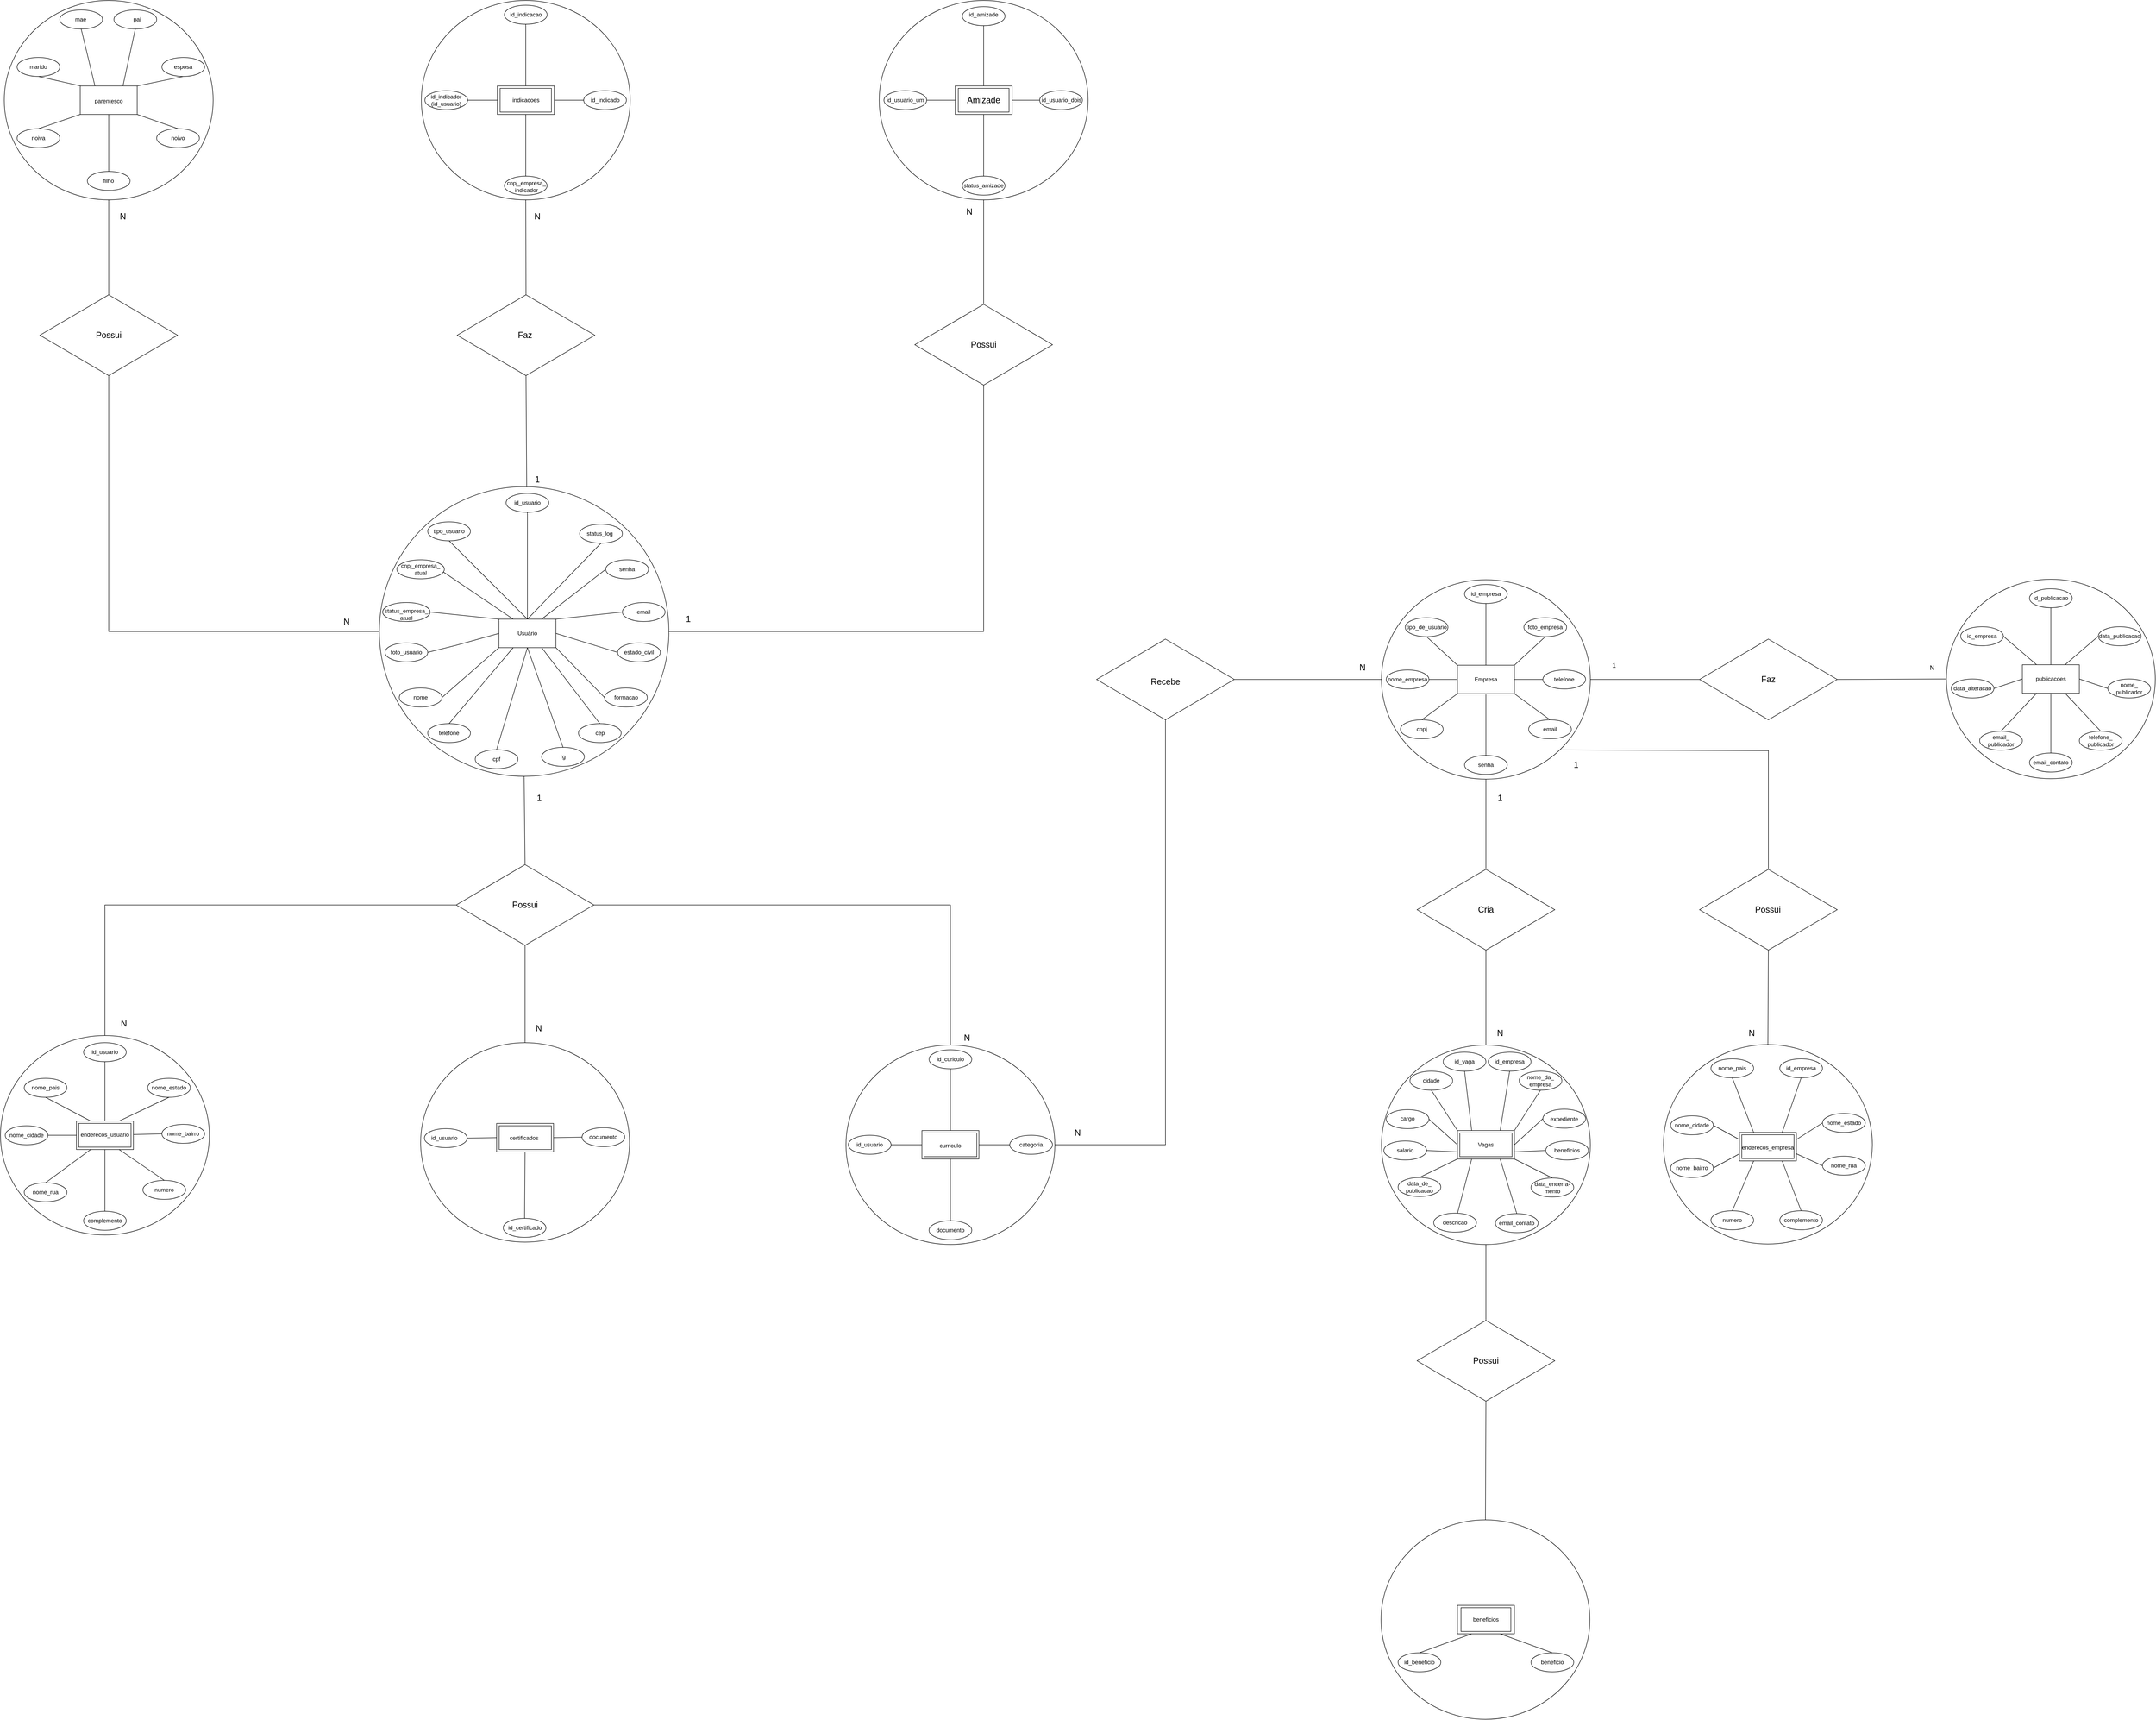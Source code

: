 <mxfile version="18.0.3" type="device"><diagram id="_9qlel54qDnIrUX17Mvu" name="Page-1"><mxGraphModel dx="6561" dy="4238" grid="1" gridSize="10" guides="1" tooltips="1" connect="1" arrows="1" fold="1" page="1" pageScale="1" pageWidth="827" pageHeight="1169" math="0" shadow="0"><root><mxCell id="0"/><mxCell id="1" parent="0"/><mxCell id="NLlFfM_Fk68xP7afGCGL-14" value="" style="rhombus;whiteSpace=wrap;html=1;" vertex="1" parent="1"><mxGeometry x="715" y="1120" width="290" height="170" as="geometry"/></mxCell><mxCell id="iSsQRsbakVWi8K2bivoe-27" value="" style="ellipse;whiteSpace=wrap;html=1;aspect=fixed;fillColor=none;" parent="1" vertex="1"><mxGeometry x="-1471" y="-636" width="610" height="610" as="geometry"/></mxCell><mxCell id="IGMPDJ9BUAbkCNOayktW-21" value="" style="ellipse;whiteSpace=wrap;html=1;fillColor=none;" parent="1" vertex="1"><mxGeometry x="640" y="-440" width="440" height="420" as="geometry"/></mxCell><mxCell id="iSsQRsbakVWi8K2bivoe-1" value="" style="rounded=0;whiteSpace=wrap;html=1;" parent="1" vertex="1"><mxGeometry x="-1219" y="-357" width="120" height="60" as="geometry"/></mxCell><mxCell id="iSsQRsbakVWi8K2bivoe-2" value="" style="rounded=0;whiteSpace=wrap;html=1;" parent="1" vertex="1"><mxGeometry x="800" y="-260" width="120" height="60" as="geometry"/></mxCell><mxCell id="iSsQRsbakVWi8K2bivoe-3" value="Usuário" style="text;html=1;strokeColor=none;fillColor=none;align=center;verticalAlign=middle;whiteSpace=wrap;rounded=0;" parent="1" vertex="1"><mxGeometry x="-1189" y="-342" width="60" height="30" as="geometry"/></mxCell><mxCell id="iSsQRsbakVWi8K2bivoe-4" value="" style="ellipse;whiteSpace=wrap;html=1;" parent="1" vertex="1"><mxGeometry x="-969" y="-307" width="90" height="40" as="geometry"/></mxCell><mxCell id="iSsQRsbakVWi8K2bivoe-7" value="" style="ellipse;whiteSpace=wrap;html=1;" parent="1" vertex="1"><mxGeometry x="-1129" y="-87" width="90" height="40" as="geometry"/></mxCell><mxCell id="iSsQRsbakVWi8K2bivoe-9" value="" style="ellipse;whiteSpace=wrap;html=1;" parent="1" vertex="1"><mxGeometry x="-1269" y="-82" width="90" height="40" as="geometry"/></mxCell><mxCell id="iSsQRsbakVWi8K2bivoe-10" value="" style="ellipse;whiteSpace=wrap;html=1;" parent="1" vertex="1"><mxGeometry x="-996.5" y="-212" width="90" height="40" as="geometry"/></mxCell><mxCell id="iSsQRsbakVWi8K2bivoe-11" value="" style="ellipse;whiteSpace=wrap;html=1;" parent="1" vertex="1"><mxGeometry x="-1369" y="-137" width="90" height="40" as="geometry"/></mxCell><mxCell id="iSsQRsbakVWi8K2bivoe-12" value="" style="ellipse;whiteSpace=wrap;html=1;" parent="1" vertex="1"><mxGeometry x="-994" y="-482" width="90" height="40" as="geometry"/></mxCell><mxCell id="iSsQRsbakVWi8K2bivoe-13" value="" style="ellipse;whiteSpace=wrap;html=1;" parent="1" vertex="1"><mxGeometry x="-1464" y="-392" width="100" height="40" as="geometry"/></mxCell><mxCell id="iSsQRsbakVWi8K2bivoe-14" value="" style="ellipse;whiteSpace=wrap;html=1;" parent="1" vertex="1"><mxGeometry x="-1369" y="-562" width="90" height="40" as="geometry"/></mxCell><mxCell id="iSsQRsbakVWi8K2bivoe-15" value="" style="ellipse;whiteSpace=wrap;html=1;" parent="1" vertex="1"><mxGeometry x="-1434" y="-482" width="100" height="40" as="geometry"/></mxCell><mxCell id="iSsQRsbakVWi8K2bivoe-16" value="" style="ellipse;whiteSpace=wrap;html=1;" parent="1" vertex="1"><mxGeometry x="-959" y="-392" width="90" height="40" as="geometry"/></mxCell><mxCell id="iSsQRsbakVWi8K2bivoe-18" value="" style="ellipse;whiteSpace=wrap;html=1;" parent="1" vertex="1"><mxGeometry x="-1204" y="-622" width="90" height="40" as="geometry"/></mxCell><mxCell id="iSsQRsbakVWi8K2bivoe-19" value="" style="ellipse;whiteSpace=wrap;html=1;" parent="1" vertex="1"><mxGeometry x="-1049" y="-557" width="90" height="40" as="geometry"/></mxCell><mxCell id="iSsQRsbakVWi8K2bivoe-20" value="" style="ellipse;whiteSpace=wrap;html=1;" parent="1" vertex="1"><mxGeometry x="-1051.5" y="-137" width="90" height="40" as="geometry"/></mxCell><mxCell id="iSsQRsbakVWi8K2bivoe-21" value="" style="ellipse;whiteSpace=wrap;html=1;" parent="1" vertex="1"><mxGeometry x="-1429" y="-212" width="90" height="40" as="geometry"/></mxCell><mxCell id="iSsQRsbakVWi8K2bivoe-22" value="" style="ellipse;whiteSpace=wrap;html=1;" parent="1" vertex="1"><mxGeometry x="-1459" y="-307" width="90" height="40" as="geometry"/></mxCell><mxCell id="iSsQRsbakVWi8K2bivoe-32" value="id_usuario" style="text;html=1;strokeColor=none;fillColor=none;align=center;verticalAlign=middle;whiteSpace=wrap;rounded=0;" parent="1" vertex="1"><mxGeometry x="-1189" y="-617" width="60" height="30" as="geometry"/></mxCell><mxCell id="iSsQRsbakVWi8K2bivoe-33" value="tipo_usuario" style="text;html=1;strokeColor=none;fillColor=none;align=center;verticalAlign=middle;whiteSpace=wrap;rounded=0;" parent="1" vertex="1"><mxGeometry x="-1354" y="-557" width="60" height="30" as="geometry"/></mxCell><mxCell id="iSsQRsbakVWi8K2bivoe-34" value="cnpj_empresa_&lt;br&gt;atual" style="text;html=1;strokeColor=none;fillColor=none;align=center;verticalAlign=middle;whiteSpace=wrap;rounded=0;" parent="1" vertex="1"><mxGeometry x="-1414" y="-477" width="60" height="30" as="geometry"/></mxCell><mxCell id="iSsQRsbakVWi8K2bivoe-35" value="status_empresa_&lt;br&gt;atual" style="text;html=1;strokeColor=none;fillColor=none;align=center;verticalAlign=middle;whiteSpace=wrap;rounded=0;" parent="1" vertex="1"><mxGeometry x="-1444" y="-382" width="60" height="30" as="geometry"/></mxCell><mxCell id="iSsQRsbakVWi8K2bivoe-36" value="foto_usuario" style="text;html=1;strokeColor=none;fillColor=none;align=center;verticalAlign=middle;whiteSpace=wrap;rounded=0;" parent="1" vertex="1"><mxGeometry x="-1444" y="-302" width="60" height="30" as="geometry"/></mxCell><mxCell id="iSsQRsbakVWi8K2bivoe-37" value="nome" style="text;html=1;strokeColor=none;fillColor=none;align=center;verticalAlign=middle;whiteSpace=wrap;rounded=0;" parent="1" vertex="1"><mxGeometry x="-1414" y="-207" width="60" height="30" as="geometry"/></mxCell><mxCell id="iSsQRsbakVWi8K2bivoe-38" value="telefone" style="text;html=1;strokeColor=none;fillColor=none;align=center;verticalAlign=middle;whiteSpace=wrap;rounded=0;" parent="1" vertex="1"><mxGeometry x="-1354" y="-132" width="60" height="30" as="geometry"/></mxCell><mxCell id="iSsQRsbakVWi8K2bivoe-39" value="cpf" style="text;html=1;strokeColor=none;fillColor=none;align=center;verticalAlign=middle;whiteSpace=wrap;rounded=0;" parent="1" vertex="1"><mxGeometry x="-1254" y="-77" width="60" height="30" as="geometry"/></mxCell><mxCell id="iSsQRsbakVWi8K2bivoe-40" value="rg" style="text;html=1;strokeColor=none;fillColor=none;align=center;verticalAlign=middle;whiteSpace=wrap;rounded=0;" parent="1" vertex="1"><mxGeometry x="-1114" y="-82" width="60" height="30" as="geometry"/></mxCell><mxCell id="iSsQRsbakVWi8K2bivoe-41" value="cep" style="text;html=1;strokeColor=none;fillColor=none;align=center;verticalAlign=middle;whiteSpace=wrap;rounded=0;" parent="1" vertex="1"><mxGeometry x="-1036.5" y="-132" width="60" height="30" as="geometry"/></mxCell><mxCell id="iSsQRsbakVWi8K2bivoe-42" value="formacao" style="text;html=1;strokeColor=none;fillColor=none;align=center;verticalAlign=middle;whiteSpace=wrap;rounded=0;" parent="1" vertex="1"><mxGeometry x="-981.5" y="-207" width="60" height="30" as="geometry"/></mxCell><mxCell id="iSsQRsbakVWi8K2bivoe-43" value="estado_civil" style="text;html=1;strokeColor=none;fillColor=none;align=center;verticalAlign=middle;whiteSpace=wrap;rounded=0;" parent="1" vertex="1"><mxGeometry x="-954" y="-302" width="60" height="30" as="geometry"/></mxCell><mxCell id="iSsQRsbakVWi8K2bivoe-45" value="email" style="text;html=1;strokeColor=none;fillColor=none;align=center;verticalAlign=middle;whiteSpace=wrap;rounded=0;" parent="1" vertex="1"><mxGeometry x="-944" y="-387" width="60" height="30" as="geometry"/></mxCell><mxCell id="iSsQRsbakVWi8K2bivoe-46" value="senha" style="text;html=1;strokeColor=none;fillColor=none;align=center;verticalAlign=middle;whiteSpace=wrap;rounded=0;" parent="1" vertex="1"><mxGeometry x="-979" y="-477" width="60" height="30" as="geometry"/></mxCell><mxCell id="iSsQRsbakVWi8K2bivoe-47" value="status_log" style="text;html=1;strokeColor=none;fillColor=none;align=center;verticalAlign=middle;whiteSpace=wrap;rounded=0;" parent="1" vertex="1"><mxGeometry x="-1034" y="-552" width="55" height="30" as="geometry"/></mxCell><mxCell id="iSsQRsbakVWi8K2bivoe-53" value="Empresa" style="text;html=1;strokeColor=none;fillColor=none;align=center;verticalAlign=middle;whiteSpace=wrap;rounded=0;" parent="1" vertex="1"><mxGeometry x="830" y="-245" width="60" height="30" as="geometry"/></mxCell><mxCell id="iSsQRsbakVWi8K2bivoe-54" value="" style="ellipse;whiteSpace=wrap;html=1;" parent="1" vertex="1"><mxGeometry x="680" y="-145" width="90" height="40" as="geometry"/></mxCell><mxCell id="iSsQRsbakVWi8K2bivoe-55" value="" style="ellipse;whiteSpace=wrap;html=1;" parent="1" vertex="1"><mxGeometry x="690" y="-360" width="90" height="40" as="geometry"/></mxCell><mxCell id="iSsQRsbakVWi8K2bivoe-56" value="" style="ellipse;whiteSpace=wrap;html=1;" parent="1" vertex="1"><mxGeometry x="980" y="-250" width="90" height="40" as="geometry"/></mxCell><mxCell id="iSsQRsbakVWi8K2bivoe-57" value="" style="ellipse;whiteSpace=wrap;html=1;" parent="1" vertex="1"><mxGeometry x="815" y="-430" width="90" height="40" as="geometry"/></mxCell><mxCell id="iSsQRsbakVWi8K2bivoe-58" value="" style="ellipse;whiteSpace=wrap;html=1;" parent="1" vertex="1"><mxGeometry x="940" y="-360" width="90" height="40" as="geometry"/></mxCell><mxCell id="iSsQRsbakVWi8K2bivoe-59" value="" style="ellipse;whiteSpace=wrap;html=1;" parent="1" vertex="1"><mxGeometry x="950" y="-145" width="90" height="40" as="geometry"/></mxCell><mxCell id="iSsQRsbakVWi8K2bivoe-60" value="" style="ellipse;whiteSpace=wrap;html=1;" parent="1" vertex="1"><mxGeometry x="815" y="-70" width="90" height="40" as="geometry"/></mxCell><mxCell id="iSsQRsbakVWi8K2bivoe-61" value="" style="ellipse;whiteSpace=wrap;html=1;" parent="1" vertex="1"><mxGeometry x="650" y="-250" width="90" height="40" as="geometry"/></mxCell><mxCell id="IGMPDJ9BUAbkCNOayktW-3" value="" style="endArrow=none;html=1;rounded=0;entryX=0.5;entryY=0;entryDx=0;entryDy=0;" parent="1" target="iSsQRsbakVWi8K2bivoe-1" edge="1"><mxGeometry width="50" height="50" relative="1" as="geometry"><mxPoint x="-1159" y="-582" as="sourcePoint"/><mxPoint x="-1149" y="-332" as="targetPoint"/></mxGeometry></mxCell><mxCell id="IGMPDJ9BUAbkCNOayktW-7" value="" style="endArrow=none;html=1;rounded=0;exitX=0.5;exitY=0;exitDx=0;exitDy=0;entryX=0.5;entryY=1;entryDx=0;entryDy=0;" parent="1" source="iSsQRsbakVWi8K2bivoe-1" target="iSsQRsbakVWi8K2bivoe-14" edge="1"><mxGeometry width="50" height="50" relative="1" as="geometry"><mxPoint x="-1259" y="-532" as="sourcePoint"/><mxPoint x="-1209" y="-582" as="targetPoint"/></mxGeometry></mxCell><mxCell id="IGMPDJ9BUAbkCNOayktW-8" value="" style="endArrow=none;html=1;rounded=0;exitX=1;exitY=0.5;exitDx=0;exitDy=0;entryX=0;entryY=0.5;entryDx=0;entryDy=0;" parent="1" source="iSsQRsbakVWi8K2bivoe-22" target="iSsQRsbakVWi8K2bivoe-1" edge="1"><mxGeometry width="50" height="50" relative="1" as="geometry"><mxPoint x="-1289" y="-292" as="sourcePoint"/><mxPoint x="-1239" y="-342" as="targetPoint"/><Array as="points"><mxPoint x="-1309" y="-302"/></Array></mxGeometry></mxCell><mxCell id="IGMPDJ9BUAbkCNOayktW-9" value="" style="endArrow=none;html=1;rounded=0;entryX=0.981;entryY=0.646;entryDx=0;entryDy=0;entryPerimeter=0;exitX=0.25;exitY=0;exitDx=0;exitDy=0;" parent="1" source="iSsQRsbakVWi8K2bivoe-1" target="iSsQRsbakVWi8K2bivoe-15" edge="1"><mxGeometry width="50" height="50" relative="1" as="geometry"><mxPoint x="-1339" y="-302" as="sourcePoint"/><mxPoint x="-1289" y="-352" as="targetPoint"/></mxGeometry></mxCell><mxCell id="IGMPDJ9BUAbkCNOayktW-10" value="" style="endArrow=none;html=1;rounded=0;exitX=1;exitY=0.5;exitDx=0;exitDy=0;entryX=0;entryY=0;entryDx=0;entryDy=0;" parent="1" source="iSsQRsbakVWi8K2bivoe-13" target="iSsQRsbakVWi8K2bivoe-1" edge="1"><mxGeometry width="50" height="50" relative="1" as="geometry"><mxPoint x="-1309" y="-372" as="sourcePoint"/><mxPoint x="-1259" y="-422" as="targetPoint"/></mxGeometry></mxCell><mxCell id="IGMPDJ9BUAbkCNOayktW-11" value="" style="endArrow=none;html=1;rounded=0;exitX=1;exitY=0.5;exitDx=0;exitDy=0;entryX=0;entryY=1;entryDx=0;entryDy=0;" parent="1" source="iSsQRsbakVWi8K2bivoe-21" target="iSsQRsbakVWi8K2bivoe-1" edge="1"><mxGeometry width="50" height="50" relative="1" as="geometry"><mxPoint x="-1289" y="-207" as="sourcePoint"/><mxPoint x="-1239" y="-257" as="targetPoint"/></mxGeometry></mxCell><mxCell id="IGMPDJ9BUAbkCNOayktW-12" value="" style="endArrow=none;html=1;rounded=0;entryX=0.5;entryY=1;entryDx=0;entryDy=0;exitX=0.5;exitY=0;exitDx=0;exitDy=0;" parent="1" source="iSsQRsbakVWi8K2bivoe-1" target="iSsQRsbakVWi8K2bivoe-19" edge="1"><mxGeometry width="50" height="50" relative="1" as="geometry"><mxPoint x="-1219" y="-232" as="sourcePoint"/><mxPoint x="-1169" y="-282" as="targetPoint"/></mxGeometry></mxCell><mxCell id="IGMPDJ9BUAbkCNOayktW-13" value="" style="endArrow=none;html=1;rounded=0;entryX=0;entryY=0.5;entryDx=0;entryDy=0;exitX=0.75;exitY=0;exitDx=0;exitDy=0;" parent="1" source="iSsQRsbakVWi8K2bivoe-1" target="iSsQRsbakVWi8K2bivoe-12" edge="1"><mxGeometry width="50" height="50" relative="1" as="geometry"><mxPoint x="-1129" y="-262" as="sourcePoint"/><mxPoint x="-1079" y="-312" as="targetPoint"/></mxGeometry></mxCell><mxCell id="IGMPDJ9BUAbkCNOayktW-14" value="" style="endArrow=none;html=1;rounded=0;entryX=0;entryY=0.5;entryDx=0;entryDy=0;exitX=1;exitY=0;exitDx=0;exitDy=0;" parent="1" source="iSsQRsbakVWi8K2bivoe-1" target="iSsQRsbakVWi8K2bivoe-16" edge="1"><mxGeometry width="50" height="50" relative="1" as="geometry"><mxPoint x="-1119" y="-332" as="sourcePoint"/><mxPoint x="-1069" y="-382" as="targetPoint"/></mxGeometry></mxCell><mxCell id="IGMPDJ9BUAbkCNOayktW-15" value="" style="endArrow=none;html=1;rounded=0;entryX=0;entryY=0.5;entryDx=0;entryDy=0;exitX=1;exitY=0.5;exitDx=0;exitDy=0;" parent="1" source="iSsQRsbakVWi8K2bivoe-1" target="iSsQRsbakVWi8K2bivoe-4" edge="1"><mxGeometry width="50" height="50" relative="1" as="geometry"><mxPoint x="-1179" y="-332" as="sourcePoint"/><mxPoint x="-1129" y="-382" as="targetPoint"/></mxGeometry></mxCell><mxCell id="IGMPDJ9BUAbkCNOayktW-16" value="" style="endArrow=none;html=1;rounded=0;entryX=0;entryY=0.5;entryDx=0;entryDy=0;exitX=1;exitY=1;exitDx=0;exitDy=0;" parent="1" source="iSsQRsbakVWi8K2bivoe-1" target="iSsQRsbakVWi8K2bivoe-10" edge="1"><mxGeometry width="50" height="50" relative="1" as="geometry"><mxPoint x="-1179" y="-192" as="sourcePoint"/><mxPoint x="-1129" y="-242" as="targetPoint"/></mxGeometry></mxCell><mxCell id="IGMPDJ9BUAbkCNOayktW-17" value="" style="endArrow=none;html=1;rounded=0;exitX=0.5;exitY=0;exitDx=0;exitDy=0;entryX=0.25;entryY=1;entryDx=0;entryDy=0;" parent="1" source="iSsQRsbakVWi8K2bivoe-11" target="iSsQRsbakVWi8K2bivoe-1" edge="1"><mxGeometry width="50" height="50" relative="1" as="geometry"><mxPoint x="-1179" y="-192" as="sourcePoint"/><mxPoint x="-1129" y="-242" as="targetPoint"/></mxGeometry></mxCell><mxCell id="IGMPDJ9BUAbkCNOayktW-18" value="" style="endArrow=none;html=1;rounded=0;entryX=0.75;entryY=1;entryDx=0;entryDy=0;exitX=0.5;exitY=0;exitDx=0;exitDy=0;" parent="1" source="iSsQRsbakVWi8K2bivoe-20" target="iSsQRsbakVWi8K2bivoe-1" edge="1"><mxGeometry width="50" height="50" relative="1" as="geometry"><mxPoint x="-1009" y="-142" as="sourcePoint"/><mxPoint x="-1129" y="-242" as="targetPoint"/></mxGeometry></mxCell><mxCell id="IGMPDJ9BUAbkCNOayktW-19" value="" style="endArrow=none;html=1;rounded=0;exitX=0.5;exitY=0;exitDx=0;exitDy=0;entryX=0.5;entryY=1;entryDx=0;entryDy=0;" parent="1" source="iSsQRsbakVWi8K2bivoe-9" target="iSsQRsbakVWi8K2bivoe-1" edge="1"><mxGeometry width="50" height="50" relative="1" as="geometry"><mxPoint x="-999" y="-302" as="sourcePoint"/><mxPoint x="-949" y="-352" as="targetPoint"/></mxGeometry></mxCell><mxCell id="IGMPDJ9BUAbkCNOayktW-20" value="" style="endArrow=none;html=1;rounded=0;entryX=0.5;entryY=1;entryDx=0;entryDy=0;exitX=0.5;exitY=0;exitDx=0;exitDy=0;" parent="1" source="iSsQRsbakVWi8K2bivoe-7" target="iSsQRsbakVWi8K2bivoe-1" edge="1"><mxGeometry width="50" height="50" relative="1" as="geometry"><mxPoint x="-1049" y="-192" as="sourcePoint"/><mxPoint x="-999" y="-242" as="targetPoint"/></mxGeometry></mxCell><mxCell id="IGMPDJ9BUAbkCNOayktW-22" value="id_empresa" style="text;html=1;strokeColor=none;fillColor=none;align=center;verticalAlign=middle;whiteSpace=wrap;rounded=0;" parent="1" vertex="1"><mxGeometry x="830" y="-425" width="60" height="30" as="geometry"/></mxCell><mxCell id="IGMPDJ9BUAbkCNOayktW-23" value="tipo_de_usuario" style="text;html=1;strokeColor=none;fillColor=none;align=center;verticalAlign=middle;whiteSpace=wrap;rounded=0;" parent="1" vertex="1"><mxGeometry x="705" y="-355" width="60" height="30" as="geometry"/></mxCell><mxCell id="IGMPDJ9BUAbkCNOayktW-24" value="foto_empresa" style="text;html=1;strokeColor=none;fillColor=none;align=center;verticalAlign=middle;whiteSpace=wrap;rounded=0;" parent="1" vertex="1"><mxGeometry x="955" y="-355" width="60" height="30" as="geometry"/></mxCell><mxCell id="IGMPDJ9BUAbkCNOayktW-25" value="nome_empresa" style="text;html=1;strokeColor=none;fillColor=none;align=center;verticalAlign=middle;whiteSpace=wrap;rounded=0;" parent="1" vertex="1"><mxGeometry x="665" y="-245" width="60" height="30" as="geometry"/></mxCell><mxCell id="IGMPDJ9BUAbkCNOayktW-26" value="telefone" style="text;html=1;strokeColor=none;fillColor=none;align=center;verticalAlign=middle;whiteSpace=wrap;rounded=0;" parent="1" vertex="1"><mxGeometry x="995" y="-245" width="60" height="30" as="geometry"/></mxCell><mxCell id="IGMPDJ9BUAbkCNOayktW-27" value="cnpj" style="text;html=1;strokeColor=none;fillColor=none;align=center;verticalAlign=middle;whiteSpace=wrap;rounded=0;" parent="1" vertex="1"><mxGeometry x="695" y="-140" width="60" height="30" as="geometry"/></mxCell><mxCell id="IGMPDJ9BUAbkCNOayktW-28" value="email" style="text;html=1;strokeColor=none;fillColor=none;align=center;verticalAlign=middle;whiteSpace=wrap;rounded=0;" parent="1" vertex="1"><mxGeometry x="965" y="-140" width="60" height="30" as="geometry"/></mxCell><mxCell id="IGMPDJ9BUAbkCNOayktW-29" value="senha" style="text;html=1;strokeColor=none;fillColor=none;align=center;verticalAlign=middle;whiteSpace=wrap;rounded=0;" parent="1" vertex="1"><mxGeometry x="830" y="-65" width="60" height="30" as="geometry"/></mxCell><mxCell id="IGMPDJ9BUAbkCNOayktW-30" value="" style="endArrow=none;html=1;rounded=0;entryX=0.5;entryY=1;entryDx=0;entryDy=0;exitX=0.5;exitY=0;exitDx=0;exitDy=0;" parent="1" source="iSsQRsbakVWi8K2bivoe-60" target="iSsQRsbakVWi8K2bivoe-2" edge="1"><mxGeometry width="50" height="50" relative="1" as="geometry"><mxPoint x="720" y="-100" as="sourcePoint"/><mxPoint x="770" y="-150" as="targetPoint"/></mxGeometry></mxCell><mxCell id="IGMPDJ9BUAbkCNOayktW-31" value="" style="endArrow=none;html=1;rounded=0;entryX=0.5;entryY=1;entryDx=0;entryDy=0;" parent="1" source="iSsQRsbakVWi8K2bivoe-2" target="iSsQRsbakVWi8K2bivoe-57" edge="1"><mxGeometry width="50" height="50" relative="1" as="geometry"><mxPoint x="720" y="-170" as="sourcePoint"/><mxPoint x="770" y="-220" as="targetPoint"/></mxGeometry></mxCell><mxCell id="IGMPDJ9BUAbkCNOayktW-32" value="" style="endArrow=none;html=1;rounded=0;entryX=0;entryY=0.5;entryDx=0;entryDy=0;exitX=1;exitY=0.5;exitDx=0;exitDy=0;" parent="1" source="iSsQRsbakVWi8K2bivoe-61" target="iSsQRsbakVWi8K2bivoe-2" edge="1"><mxGeometry width="50" height="50" relative="1" as="geometry"><mxPoint x="720" y="-170" as="sourcePoint"/><mxPoint x="770" y="-220" as="targetPoint"/></mxGeometry></mxCell><mxCell id="IGMPDJ9BUAbkCNOayktW-33" value="" style="endArrow=none;html=1;rounded=0;entryX=0;entryY=1;entryDx=0;entryDy=0;exitX=0.5;exitY=0;exitDx=0;exitDy=0;" parent="1" source="iSsQRsbakVWi8K2bivoe-54" target="iSsQRsbakVWi8K2bivoe-2" edge="1"><mxGeometry width="50" height="50" relative="1" as="geometry"><mxPoint x="720" y="-170" as="sourcePoint"/><mxPoint x="770" y="-220" as="targetPoint"/></mxGeometry></mxCell><mxCell id="IGMPDJ9BUAbkCNOayktW-34" value="" style="endArrow=none;html=1;rounded=0;entryX=0;entryY=0;entryDx=0;entryDy=0;exitX=0.5;exitY=1;exitDx=0;exitDy=0;" parent="1" source="iSsQRsbakVWi8K2bivoe-55" target="iSsQRsbakVWi8K2bivoe-2" edge="1"><mxGeometry width="50" height="50" relative="1" as="geometry"><mxPoint x="720" y="-310" as="sourcePoint"/><mxPoint x="770" y="-360" as="targetPoint"/></mxGeometry></mxCell><mxCell id="IGMPDJ9BUAbkCNOayktW-35" value="" style="endArrow=none;html=1;rounded=0;entryX=0.5;entryY=1;entryDx=0;entryDy=0;exitX=1;exitY=0;exitDx=0;exitDy=0;" parent="1" source="iSsQRsbakVWi8K2bivoe-2" target="iSsQRsbakVWi8K2bivoe-58" edge="1"><mxGeometry width="50" height="50" relative="1" as="geometry"><mxPoint x="890" y="-170" as="sourcePoint"/><mxPoint x="940" y="-220" as="targetPoint"/></mxGeometry></mxCell><mxCell id="IGMPDJ9BUAbkCNOayktW-36" value="" style="endArrow=none;html=1;rounded=0;entryX=0;entryY=0.5;entryDx=0;entryDy=0;exitX=1;exitY=0.5;exitDx=0;exitDy=0;" parent="1" source="iSsQRsbakVWi8K2bivoe-2" target="iSsQRsbakVWi8K2bivoe-56" edge="1"><mxGeometry width="50" height="50" relative="1" as="geometry"><mxPoint x="890" y="-170" as="sourcePoint"/><mxPoint x="940" y="-220" as="targetPoint"/></mxGeometry></mxCell><mxCell id="IGMPDJ9BUAbkCNOayktW-37" value="" style="endArrow=none;html=1;rounded=0;entryX=0.5;entryY=0;entryDx=0;entryDy=0;exitX=1;exitY=1;exitDx=0;exitDy=0;" parent="1" source="iSsQRsbakVWi8K2bivoe-2" target="iSsQRsbakVWi8K2bivoe-59" edge="1"><mxGeometry width="50" height="50" relative="1" as="geometry"><mxPoint x="890" y="-170" as="sourcePoint"/><mxPoint x="940" y="-220" as="targetPoint"/></mxGeometry></mxCell><mxCell id="IGMPDJ9BUAbkCNOayktW-38" value="" style="ellipse;whiteSpace=wrap;html=1;fillColor=none;" parent="1" vertex="1"><mxGeometry x="640" y="540" width="440" height="420" as="geometry"/></mxCell><mxCell id="IGMPDJ9BUAbkCNOayktW-39" value="" style="rounded=0;whiteSpace=wrap;html=1;" parent="1" vertex="1"><mxGeometry x="800" y="720" width="120" height="60" as="geometry"/></mxCell><mxCell id="IGMPDJ9BUAbkCNOayktW-40" value="" style="rounded=0;whiteSpace=wrap;html=1;" parent="1" vertex="1"><mxGeometry x="805" y="725" width="110" height="50" as="geometry"/></mxCell><mxCell id="IGMPDJ9BUAbkCNOayktW-41" value="Vagas" style="text;html=1;strokeColor=none;fillColor=none;align=center;verticalAlign=middle;whiteSpace=wrap;rounded=0;" parent="1" vertex="1"><mxGeometry x="830" y="735" width="60" height="30" as="geometry"/></mxCell><mxCell id="IGMPDJ9BUAbkCNOayktW-42" value="" style="rhombus;whiteSpace=wrap;html=1;" parent="1" vertex="1"><mxGeometry x="1310" y="-315" width="290" height="170" as="geometry"/></mxCell><mxCell id="IGMPDJ9BUAbkCNOayktW-43" value="" style="ellipse;whiteSpace=wrap;html=1;" parent="1" vertex="1"><mxGeometry x="980" y="675" width="90" height="40" as="geometry"/></mxCell><mxCell id="IGMPDJ9BUAbkCNOayktW-44" value="" style="ellipse;whiteSpace=wrap;html=1;" parent="1" vertex="1"><mxGeometry x="930" y="595" width="90" height="40" as="geometry"/></mxCell><mxCell id="IGMPDJ9BUAbkCNOayktW-45" value="" style="ellipse;whiteSpace=wrap;html=1;" parent="1" vertex="1"><mxGeometry x="650" y="676" width="90" height="40" as="geometry"/></mxCell><mxCell id="IGMPDJ9BUAbkCNOayktW-46" value="" style="ellipse;whiteSpace=wrap;html=1;" parent="1" vertex="1"><mxGeometry x="986" y="742" width="90" height="40" as="geometry"/></mxCell><mxCell id="IGMPDJ9BUAbkCNOayktW-47" value="" style="ellipse;whiteSpace=wrap;html=1;" parent="1" vertex="1"><mxGeometry x="645" y="742" width="90" height="40" as="geometry"/></mxCell><mxCell id="IGMPDJ9BUAbkCNOayktW-48" value="" style="ellipse;whiteSpace=wrap;html=1;" parent="1" vertex="1"><mxGeometry x="865" y="555" width="90" height="40" as="geometry"/></mxCell><mxCell id="IGMPDJ9BUAbkCNOayktW-49" value="" style="ellipse;whiteSpace=wrap;html=1;" parent="1" vertex="1"><mxGeometry x="700" y="595" width="90" height="40" as="geometry"/></mxCell><mxCell id="IGMPDJ9BUAbkCNOayktW-50" value="" style="ellipse;whiteSpace=wrap;html=1;" parent="1" vertex="1"><mxGeometry x="750" y="894" width="90" height="40" as="geometry"/></mxCell><mxCell id="IGMPDJ9BUAbkCNOayktW-51" value="" style="ellipse;whiteSpace=wrap;html=1;" parent="1" vertex="1"><mxGeometry x="770" y="555" width="90" height="40" as="geometry"/></mxCell><mxCell id="IGMPDJ9BUAbkCNOayktW-57" value="" style="endArrow=none;html=1;rounded=0;entryX=0.5;entryY=1;entryDx=0;entryDy=0;exitX=0.25;exitY=0;exitDx=0;exitDy=0;" parent="1" source="IGMPDJ9BUAbkCNOayktW-39" target="IGMPDJ9BUAbkCNOayktW-51" edge="1"><mxGeometry width="50" height="50" relative="1" as="geometry"><mxPoint x="810" y="670" as="sourcePoint"/><mxPoint x="860" y="620" as="targetPoint"/></mxGeometry></mxCell><mxCell id="IGMPDJ9BUAbkCNOayktW-58" value="" style="endArrow=none;html=1;rounded=0;exitX=0.75;exitY=0;exitDx=0;exitDy=0;entryX=0.5;entryY=1;entryDx=0;entryDy=0;" parent="1" source="IGMPDJ9BUAbkCNOayktW-39" target="IGMPDJ9BUAbkCNOayktW-48" edge="1"><mxGeometry width="50" height="50" relative="1" as="geometry"><mxPoint x="810" y="670" as="sourcePoint"/><mxPoint x="860" y="620" as="targetPoint"/></mxGeometry></mxCell><mxCell id="IGMPDJ9BUAbkCNOayktW-59" value="" style="endArrow=none;html=1;rounded=0;exitX=0;exitY=0;exitDx=0;exitDy=0;entryX=0.5;entryY=1;entryDx=0;entryDy=0;" parent="1" source="IGMPDJ9BUAbkCNOayktW-39" target="IGMPDJ9BUAbkCNOayktW-49" edge="1"><mxGeometry width="50" height="50" relative="1" as="geometry"><mxPoint x="810" y="670" as="sourcePoint"/><mxPoint x="860" y="620" as="targetPoint"/></mxGeometry></mxCell><mxCell id="IGMPDJ9BUAbkCNOayktW-60" value="" style="endArrow=none;html=1;rounded=0;entryX=0.5;entryY=1;entryDx=0;entryDy=0;exitX=1;exitY=0;exitDx=0;exitDy=0;" parent="1" source="IGMPDJ9BUAbkCNOayktW-39" target="IGMPDJ9BUAbkCNOayktW-44" edge="1"><mxGeometry width="50" height="50" relative="1" as="geometry"><mxPoint x="810" y="670" as="sourcePoint"/><mxPoint x="860" y="620" as="targetPoint"/></mxGeometry></mxCell><mxCell id="IGMPDJ9BUAbkCNOayktW-61" value="" style="endArrow=none;html=1;rounded=0;exitX=1;exitY=0.5;exitDx=0;exitDy=0;entryX=0;entryY=0.5;entryDx=0;entryDy=0;" parent="1" source="IGMPDJ9BUAbkCNOayktW-45" target="IGMPDJ9BUAbkCNOayktW-39" edge="1"><mxGeometry width="50" height="50" relative="1" as="geometry"><mxPoint x="810" y="670" as="sourcePoint"/><mxPoint x="860" y="620" as="targetPoint"/></mxGeometry></mxCell><mxCell id="IGMPDJ9BUAbkCNOayktW-62" value="" style="endArrow=none;html=1;rounded=0;entryX=0;entryY=0.5;entryDx=0;entryDy=0;exitX=1;exitY=0.5;exitDx=0;exitDy=0;" parent="1" source="IGMPDJ9BUAbkCNOayktW-39" target="IGMPDJ9BUAbkCNOayktW-43" edge="1"><mxGeometry width="50" height="50" relative="1" as="geometry"><mxPoint x="810" y="670" as="sourcePoint"/><mxPoint x="860" y="620" as="targetPoint"/></mxGeometry></mxCell><mxCell id="IGMPDJ9BUAbkCNOayktW-63" value="" style="endArrow=none;html=1;rounded=0;entryX=0.25;entryY=1;entryDx=0;entryDy=0;" parent="1" source="IGMPDJ9BUAbkCNOayktW-50" target="IGMPDJ9BUAbkCNOayktW-39" edge="1"><mxGeometry width="50" height="50" relative="1" as="geometry"><mxPoint x="810" y="670" as="sourcePoint"/><mxPoint x="860" y="620" as="targetPoint"/></mxGeometry></mxCell><mxCell id="IGMPDJ9BUAbkCNOayktW-64" value="" style="endArrow=none;html=1;rounded=0;exitX=1;exitY=0.5;exitDx=0;exitDy=0;entryX=0;entryY=0.75;entryDx=0;entryDy=0;" parent="1" source="IGMPDJ9BUAbkCNOayktW-47" target="IGMPDJ9BUAbkCNOayktW-39" edge="1"><mxGeometry width="50" height="50" relative="1" as="geometry"><mxPoint x="810" y="670" as="sourcePoint"/><mxPoint x="860" y="620" as="targetPoint"/></mxGeometry></mxCell><mxCell id="IGMPDJ9BUAbkCNOayktW-65" value="" style="endArrow=none;html=1;rounded=0;exitX=0;exitY=0.5;exitDx=0;exitDy=0;entryX=1;entryY=0.75;entryDx=0;entryDy=0;" parent="1" source="IGMPDJ9BUAbkCNOayktW-46" target="IGMPDJ9BUAbkCNOayktW-39" edge="1"><mxGeometry width="50" height="50" relative="1" as="geometry"><mxPoint x="810" y="670" as="sourcePoint"/><mxPoint x="860" y="620" as="targetPoint"/></mxGeometry></mxCell><mxCell id="IGMPDJ9BUAbkCNOayktW-66" value="id_vaga" style="text;html=1;strokeColor=none;fillColor=none;align=center;verticalAlign=middle;whiteSpace=wrap;rounded=0;" parent="1" vertex="1"><mxGeometry x="785" y="560" width="60" height="30" as="geometry"/></mxCell><mxCell id="IGMPDJ9BUAbkCNOayktW-67" value="id_empresa" style="text;html=1;strokeColor=none;fillColor=none;align=center;verticalAlign=middle;whiteSpace=wrap;rounded=0;" parent="1" vertex="1"><mxGeometry x="880" y="560" width="60" height="30" as="geometry"/></mxCell><mxCell id="IGMPDJ9BUAbkCNOayktW-68" value="cidade" style="text;html=1;strokeColor=none;fillColor=none;align=center;verticalAlign=middle;whiteSpace=wrap;rounded=0;" parent="1" vertex="1"><mxGeometry x="715" y="600" width="60" height="30" as="geometry"/></mxCell><mxCell id="IGMPDJ9BUAbkCNOayktW-71" value="nome_da_&lt;br&gt;empresa" style="text;html=1;strokeColor=none;fillColor=none;align=center;verticalAlign=middle;whiteSpace=wrap;rounded=0;" parent="1" vertex="1"><mxGeometry x="945" y="600" width="60" height="30" as="geometry"/></mxCell><mxCell id="IGMPDJ9BUAbkCNOayktW-72" value="cargo" style="text;html=1;strokeColor=none;fillColor=none;align=center;verticalAlign=middle;whiteSpace=wrap;rounded=0;" parent="1" vertex="1"><mxGeometry x="665" y="680" width="60" height="30" as="geometry"/></mxCell><mxCell id="IGMPDJ9BUAbkCNOayktW-73" value="salario" style="text;html=1;strokeColor=none;fillColor=none;align=center;verticalAlign=middle;whiteSpace=wrap;rounded=0;" parent="1" vertex="1"><mxGeometry x="660" y="747" width="60" height="30" as="geometry"/></mxCell><mxCell id="IGMPDJ9BUAbkCNOayktW-74" value="descricao" style="text;html=1;strokeColor=none;fillColor=none;align=center;verticalAlign=middle;whiteSpace=wrap;rounded=0;" parent="1" vertex="1"><mxGeometry x="765" y="899" width="60" height="30" as="geometry"/></mxCell><mxCell id="IGMPDJ9BUAbkCNOayktW-75" value="beneficios" style="text;html=1;strokeColor=none;fillColor=none;align=center;verticalAlign=middle;whiteSpace=wrap;rounded=0;" parent="1" vertex="1"><mxGeometry x="1001" y="747" width="60" height="30" as="geometry"/></mxCell><mxCell id="IGMPDJ9BUAbkCNOayktW-76" value="expediente" style="text;html=1;strokeColor=none;fillColor=none;align=center;verticalAlign=middle;whiteSpace=wrap;rounded=0;" parent="1" vertex="1"><mxGeometry x="995" y="681" width="60" height="30" as="geometry"/></mxCell><mxCell id="IGMPDJ9BUAbkCNOayktW-78" value="" style="ellipse;whiteSpace=wrap;html=1;fillColor=none;" parent="1" vertex="1"><mxGeometry x="1830" y="-441" width="440" height="420" as="geometry"/></mxCell><mxCell id="IGMPDJ9BUAbkCNOayktW-79" value="" style="ellipse;whiteSpace=wrap;html=1;" parent="1" vertex="1"><mxGeometry x="1900" y="-121" width="90" height="40" as="geometry"/></mxCell><mxCell id="IGMPDJ9BUAbkCNOayktW-80" value="" style="ellipse;whiteSpace=wrap;html=1;" parent="1" vertex="1"><mxGeometry x="2150" y="-341" width="90" height="40" as="geometry"/></mxCell><mxCell id="IGMPDJ9BUAbkCNOayktW-81" value="" style="ellipse;whiteSpace=wrap;html=1;" parent="1" vertex="1"><mxGeometry x="1840" y="-231" width="90" height="40" as="geometry"/></mxCell><mxCell id="IGMPDJ9BUAbkCNOayktW-82" value="" style="ellipse;whiteSpace=wrap;html=1;" parent="1" vertex="1"><mxGeometry x="2005" y="-421" width="90" height="40" as="geometry"/></mxCell><mxCell id="IGMPDJ9BUAbkCNOayktW-83" value="" style="ellipse;whiteSpace=wrap;html=1;" parent="1" vertex="1"><mxGeometry x="2110" y="-121" width="90" height="40" as="geometry"/></mxCell><mxCell id="IGMPDJ9BUAbkCNOayktW-84" value="" style="ellipse;whiteSpace=wrap;html=1;" parent="1" vertex="1"><mxGeometry x="2170" y="-231" width="90" height="40" as="geometry"/></mxCell><mxCell id="IGMPDJ9BUAbkCNOayktW-85" value="" style="ellipse;whiteSpace=wrap;html=1;" parent="1" vertex="1"><mxGeometry x="1860" y="-341" width="90" height="40" as="geometry"/></mxCell><mxCell id="IGMPDJ9BUAbkCNOayktW-88" value="" style="rounded=0;whiteSpace=wrap;html=1;" parent="1" vertex="1"><mxGeometry x="1990" y="-261" width="120" height="60" as="geometry"/></mxCell><mxCell id="IGMPDJ9BUAbkCNOayktW-89" value="publicacoes" style="text;html=1;strokeColor=none;fillColor=none;align=center;verticalAlign=middle;whiteSpace=wrap;rounded=0;" parent="1" vertex="1"><mxGeometry x="2020" y="-246" width="60" height="30" as="geometry"/></mxCell><mxCell id="IGMPDJ9BUAbkCNOayktW-91" value="id_publicacao" style="text;html=1;strokeColor=none;fillColor=none;align=center;verticalAlign=middle;whiteSpace=wrap;rounded=0;" parent="1" vertex="1"><mxGeometry x="2020" y="-416" width="60" height="30" as="geometry"/></mxCell><mxCell id="IGMPDJ9BUAbkCNOayktW-92" value="id_empresa" style="text;html=1;strokeColor=none;fillColor=none;align=center;verticalAlign=middle;whiteSpace=wrap;rounded=0;" parent="1" vertex="1"><mxGeometry x="1875" y="-336" width="60" height="30" as="geometry"/></mxCell><mxCell id="IGMPDJ9BUAbkCNOayktW-93" value="data_publicacao" style="text;html=1;strokeColor=none;fillColor=none;align=center;verticalAlign=middle;whiteSpace=wrap;rounded=0;" parent="1" vertex="1"><mxGeometry x="2165" y="-336" width="60" height="30" as="geometry"/></mxCell><mxCell id="IGMPDJ9BUAbkCNOayktW-94" value="data_alteracao" style="text;html=1;strokeColor=none;fillColor=none;align=center;verticalAlign=middle;whiteSpace=wrap;rounded=0;" parent="1" vertex="1"><mxGeometry x="1855" y="-226" width="60" height="30" as="geometry"/></mxCell><mxCell id="IGMPDJ9BUAbkCNOayktW-95" value="nome_&lt;br&gt;publicador" style="text;html=1;strokeColor=none;fillColor=none;align=center;verticalAlign=middle;whiteSpace=wrap;rounded=0;" parent="1" vertex="1"><mxGeometry x="2185" y="-226" width="60" height="30" as="geometry"/></mxCell><mxCell id="IGMPDJ9BUAbkCNOayktW-96" value="email_&lt;br&gt;publicador" style="text;html=1;strokeColor=none;fillColor=none;align=center;verticalAlign=middle;whiteSpace=wrap;rounded=0;" parent="1" vertex="1"><mxGeometry x="1915" y="-116" width="60" height="30" as="geometry"/></mxCell><mxCell id="IGMPDJ9BUAbkCNOayktW-97" value="telefone_&lt;br&gt;publicador" style="text;html=1;strokeColor=none;fillColor=none;align=center;verticalAlign=middle;whiteSpace=wrap;rounded=0;" parent="1" vertex="1"><mxGeometry x="2125" y="-116" width="60" height="30" as="geometry"/></mxCell><mxCell id="IGMPDJ9BUAbkCNOayktW-98" value="" style="endArrow=none;html=1;rounded=0;entryX=0.5;entryY=1;entryDx=0;entryDy=0;exitX=0.5;exitY=0;exitDx=0;exitDy=0;" parent="1" source="IGMPDJ9BUAbkCNOayktW-88" target="IGMPDJ9BUAbkCNOayktW-82" edge="1"><mxGeometry width="50" height="50" relative="1" as="geometry"><mxPoint x="1970" y="-221" as="sourcePoint"/><mxPoint x="2020" y="-271" as="targetPoint"/></mxGeometry></mxCell><mxCell id="IGMPDJ9BUAbkCNOayktW-99" value="" style="endArrow=none;html=1;rounded=0;entryX=0;entryY=0.5;entryDx=0;entryDy=0;exitX=0.75;exitY=0;exitDx=0;exitDy=0;" parent="1" source="IGMPDJ9BUAbkCNOayktW-88" target="IGMPDJ9BUAbkCNOayktW-80" edge="1"><mxGeometry width="50" height="50" relative="1" as="geometry"><mxPoint x="1970" y="-221" as="sourcePoint"/><mxPoint x="2020" y="-271" as="targetPoint"/></mxGeometry></mxCell><mxCell id="IGMPDJ9BUAbkCNOayktW-100" value="" style="endArrow=none;html=1;rounded=0;entryX=0.25;entryY=0;entryDx=0;entryDy=0;exitX=1;exitY=0.5;exitDx=0;exitDy=0;" parent="1" source="IGMPDJ9BUAbkCNOayktW-85" target="IGMPDJ9BUAbkCNOayktW-88" edge="1"><mxGeometry width="50" height="50" relative="1" as="geometry"><mxPoint x="1930" y="-331" as="sourcePoint"/><mxPoint x="1980" y="-381" as="targetPoint"/></mxGeometry></mxCell><mxCell id="IGMPDJ9BUAbkCNOayktW-101" value="" style="endArrow=none;html=1;rounded=0;entryX=0;entryY=0.5;entryDx=0;entryDy=0;exitX=1;exitY=0.5;exitDx=0;exitDy=0;" parent="1" source="IGMPDJ9BUAbkCNOayktW-81" target="IGMPDJ9BUAbkCNOayktW-88" edge="1"><mxGeometry width="50" height="50" relative="1" as="geometry"><mxPoint x="1930" y="-151" as="sourcePoint"/><mxPoint x="1980" y="-201" as="targetPoint"/></mxGeometry></mxCell><mxCell id="IGMPDJ9BUAbkCNOayktW-102" value="" style="endArrow=none;html=1;rounded=0;entryX=0;entryY=0.5;entryDx=0;entryDy=0;exitX=1;exitY=0.5;exitDx=0;exitDy=0;" parent="1" source="IGMPDJ9BUAbkCNOayktW-88" target="IGMPDJ9BUAbkCNOayktW-84" edge="1"><mxGeometry width="50" height="50" relative="1" as="geometry"><mxPoint x="2040" y="-151" as="sourcePoint"/><mxPoint x="2090" y="-201" as="targetPoint"/></mxGeometry></mxCell><mxCell id="IGMPDJ9BUAbkCNOayktW-103" value="" style="endArrow=none;html=1;rounded=0;exitX=0.5;exitY=0;exitDx=0;exitDy=0;entryX=0.25;entryY=1;entryDx=0;entryDy=0;" parent="1" source="IGMPDJ9BUAbkCNOayktW-79" target="IGMPDJ9BUAbkCNOayktW-88" edge="1"><mxGeometry width="50" height="50" relative="1" as="geometry"><mxPoint x="2040" y="-151" as="sourcePoint"/><mxPoint x="2090" y="-201" as="targetPoint"/></mxGeometry></mxCell><mxCell id="IGMPDJ9BUAbkCNOayktW-104" value="" style="endArrow=none;html=1;rounded=0;exitX=0.5;exitY=0;exitDx=0;exitDy=0;entryX=0.75;entryY=1;entryDx=0;entryDy=0;" parent="1" source="IGMPDJ9BUAbkCNOayktW-83" target="IGMPDJ9BUAbkCNOayktW-88" edge="1"><mxGeometry width="50" height="50" relative="1" as="geometry"><mxPoint x="2040" y="-151" as="sourcePoint"/><mxPoint x="2090" y="-201" as="targetPoint"/></mxGeometry></mxCell><mxCell id="IGMPDJ9BUAbkCNOayktW-105" value="" style="endArrow=none;html=1;rounded=0;exitX=1;exitY=0.5;exitDx=0;exitDy=0;entryX=0;entryY=0.5;entryDx=0;entryDy=0;" parent="1" source="IGMPDJ9BUAbkCNOayktW-21" target="IGMPDJ9BUAbkCNOayktW-42" edge="1"><mxGeometry width="50" height="50" relative="1" as="geometry"><mxPoint x="1450" y="-130" as="sourcePoint"/><mxPoint x="1500" y="-180" as="targetPoint"/></mxGeometry></mxCell><mxCell id="IGMPDJ9BUAbkCNOayktW-106" value="" style="endArrow=none;html=1;rounded=0;entryX=0;entryY=0.5;entryDx=0;entryDy=0;exitX=1;exitY=0.5;exitDx=0;exitDy=0;" parent="1" source="IGMPDJ9BUAbkCNOayktW-42" target="IGMPDJ9BUAbkCNOayktW-78" edge="1"><mxGeometry width="50" height="50" relative="1" as="geometry"><mxPoint x="1450" y="-130" as="sourcePoint"/><mxPoint x="1500" y="-180" as="targetPoint"/></mxGeometry></mxCell><mxCell id="IGMPDJ9BUAbkCNOayktW-107" value="&lt;font style=&quot;font-size: 18px;&quot;&gt;Faz&lt;/font&gt;" style="text;html=1;strokeColor=none;fillColor=none;align=center;verticalAlign=middle;whiteSpace=wrap;rounded=0;" parent="1" vertex="1"><mxGeometry x="1425" y="-245" width="60" height="30" as="geometry"/></mxCell><mxCell id="IGMPDJ9BUAbkCNOayktW-108" value="&lt;font style=&quot;font-size: 14px;&quot;&gt;1&lt;/font&gt;" style="text;html=1;strokeColor=none;fillColor=none;align=center;verticalAlign=middle;whiteSpace=wrap;rounded=0;" parent="1" vertex="1"><mxGeometry x="1100" y="-275" width="60" height="30" as="geometry"/></mxCell><mxCell id="IGMPDJ9BUAbkCNOayktW-109" value="&lt;font style=&quot;font-size: 14px;&quot;&gt;N&lt;/font&gt;" style="text;html=1;strokeColor=none;fillColor=none;align=center;verticalAlign=middle;whiteSpace=wrap;rounded=0;" parent="1" vertex="1"><mxGeometry x="1770" y="-270" width="60" height="30" as="geometry"/></mxCell><mxCell id="IGMPDJ9BUAbkCNOayktW-110" value="" style="rhombus;whiteSpace=wrap;html=1;" parent="1" vertex="1"><mxGeometry x="715" y="170" width="290" height="170" as="geometry"/></mxCell><mxCell id="IGMPDJ9BUAbkCNOayktW-111" value="" style="endArrow=none;html=1;rounded=0;fontSize=14;entryX=0.5;entryY=1;entryDx=0;entryDy=0;exitX=0.5;exitY=0;exitDx=0;exitDy=0;" parent="1" source="IGMPDJ9BUAbkCNOayktW-110" target="IGMPDJ9BUAbkCNOayktW-21" edge="1"><mxGeometry width="50" height="50" relative="1" as="geometry"><mxPoint x="910" y="180" as="sourcePoint"/><mxPoint x="960" y="130" as="targetPoint"/></mxGeometry></mxCell><mxCell id="IGMPDJ9BUAbkCNOayktW-112" value="" style="endArrow=none;html=1;rounded=0;fontSize=14;entryX=0.5;entryY=1;entryDx=0;entryDy=0;exitX=0.5;exitY=0;exitDx=0;exitDy=0;" parent="1" source="IGMPDJ9BUAbkCNOayktW-38" target="IGMPDJ9BUAbkCNOayktW-110" edge="1"><mxGeometry width="50" height="50" relative="1" as="geometry"><mxPoint x="910" y="600" as="sourcePoint"/><mxPoint x="960" y="550" as="targetPoint"/></mxGeometry></mxCell><mxCell id="IGMPDJ9BUAbkCNOayktW-113" value="&lt;font style=&quot;font-size: 18px;&quot;&gt;Cria&lt;/font&gt;" style="text;html=1;strokeColor=none;fillColor=none;align=center;verticalAlign=middle;whiteSpace=wrap;rounded=0;fontSize=14;" parent="1" vertex="1"><mxGeometry x="830" y="240" width="60" height="30" as="geometry"/></mxCell><mxCell id="IGMPDJ9BUAbkCNOayktW-114" value="1" style="text;html=1;strokeColor=none;fillColor=none;align=center;verticalAlign=middle;whiteSpace=wrap;rounded=0;fontSize=18;" parent="1" vertex="1"><mxGeometry x="860" y="5" width="60" height="30" as="geometry"/></mxCell><mxCell id="IGMPDJ9BUAbkCNOayktW-115" value="N" style="text;html=1;strokeColor=none;fillColor=none;align=center;verticalAlign=middle;whiteSpace=wrap;rounded=0;fontSize=18;" parent="1" vertex="1"><mxGeometry x="860" y="500" width="60" height="30" as="geometry"/></mxCell><mxCell id="IGMPDJ9BUAbkCNOayktW-116" value="" style="ellipse;whiteSpace=wrap;html=1;fillColor=none;" parent="1" vertex="1"><mxGeometry x="-488" y="540" width="440" height="420" as="geometry"/></mxCell><mxCell id="IGMPDJ9BUAbkCNOayktW-117" value="" style="rounded=0;whiteSpace=wrap;html=1;" parent="1" vertex="1"><mxGeometry x="-328" y="720" width="120" height="60" as="geometry"/></mxCell><mxCell id="IGMPDJ9BUAbkCNOayktW-118" value="" style="rounded=0;whiteSpace=wrap;html=1;" parent="1" vertex="1"><mxGeometry x="-323.62" y="725" width="111.25" height="50" as="geometry"/></mxCell><mxCell id="IGMPDJ9BUAbkCNOayktW-119" value="&lt;font style=&quot;font-size: 12px;&quot;&gt;curriculo&lt;/font&gt;" style="text;html=1;strokeColor=none;fillColor=none;align=center;verticalAlign=middle;whiteSpace=wrap;rounded=0;fontSize=18;" parent="1" vertex="1"><mxGeometry x="-298" y="735" width="60" height="30" as="geometry"/></mxCell><mxCell id="IGMPDJ9BUAbkCNOayktW-121" value="" style="ellipse;whiteSpace=wrap;html=1;" parent="1" vertex="1"><mxGeometry x="-143" y="730" width="90" height="40" as="geometry"/></mxCell><mxCell id="IGMPDJ9BUAbkCNOayktW-122" value="" style="ellipse;whiteSpace=wrap;html=1;" parent="1" vertex="1"><mxGeometry x="-313" y="910" width="90" height="40" as="geometry"/></mxCell><mxCell id="IGMPDJ9BUAbkCNOayktW-123" value="" style="ellipse;whiteSpace=wrap;html=1;" parent="1" vertex="1"><mxGeometry x="-483" y="730" width="90" height="40" as="geometry"/></mxCell><mxCell id="IGMPDJ9BUAbkCNOayktW-124" value="" style="ellipse;whiteSpace=wrap;html=1;" parent="1" vertex="1"><mxGeometry x="-313" y="550" width="90" height="40" as="geometry"/></mxCell><mxCell id="IGMPDJ9BUAbkCNOayktW-125" value="" style="endArrow=none;html=1;rounded=0;fontSize=12;strokeColor=#FFFFFF;fillColor=#FFFFFF;entryX=0.5;entryY=1;entryDx=0;entryDy=0;exitX=0.5;exitY=0;exitDx=0;exitDy=0;" parent="1" source="IGMPDJ9BUAbkCNOayktW-117" target="IGMPDJ9BUAbkCNOayktW-124" edge="1"><mxGeometry width="50" height="50" relative="1" as="geometry"><mxPoint x="-313" y="680" as="sourcePoint"/><mxPoint x="-263" y="630" as="targetPoint"/></mxGeometry></mxCell><mxCell id="IGMPDJ9BUAbkCNOayktW-126" value="" style="endArrow=none;html=1;rounded=0;fontSize=12;strokeColor=#000000;fillColor=#FFFFFF;entryX=0.5;entryY=0;entryDx=0;entryDy=0;exitX=0.5;exitY=1;exitDx=0;exitDy=0;" parent="1" source="IGMPDJ9BUAbkCNOayktW-117" target="IGMPDJ9BUAbkCNOayktW-122" edge="1"><mxGeometry width="50" height="50" relative="1" as="geometry"><mxPoint x="-343" y="910" as="sourcePoint"/><mxPoint x="-293" y="860" as="targetPoint"/></mxGeometry></mxCell><mxCell id="IGMPDJ9BUAbkCNOayktW-127" value="" style="endArrow=none;html=1;rounded=0;fontSize=12;strokeColor=#000000;fillColor=#FFFFFF;exitX=1;exitY=0.5;exitDx=0;exitDy=0;entryX=0;entryY=0.5;entryDx=0;entryDy=0;" parent="1" source="IGMPDJ9BUAbkCNOayktW-123" target="IGMPDJ9BUAbkCNOayktW-117" edge="1"><mxGeometry width="50" height="50" relative="1" as="geometry"><mxPoint x="-323" y="860" as="sourcePoint"/><mxPoint x="-273" y="810" as="targetPoint"/></mxGeometry></mxCell><mxCell id="IGMPDJ9BUAbkCNOayktW-128" value="" style="endArrow=none;html=1;rounded=0;fontSize=12;strokeColor=#000000;fillColor=#FFFFFF;entryX=0;entryY=0.5;entryDx=0;entryDy=0;exitX=1;exitY=0.5;exitDx=0;exitDy=0;" parent="1" source="IGMPDJ9BUAbkCNOayktW-117" target="IGMPDJ9BUAbkCNOayktW-121" edge="1"><mxGeometry width="50" height="50" relative="1" as="geometry"><mxPoint x="-323" y="790" as="sourcePoint"/><mxPoint x="-273" y="740" as="targetPoint"/></mxGeometry></mxCell><mxCell id="IGMPDJ9BUAbkCNOayktW-129" value="" style="endArrow=none;html=1;rounded=0;fontSize=12;strokeColor=#000000;fillColor=#FFFFFF;entryX=0.5;entryY=1;entryDx=0;entryDy=0;exitX=0.5;exitY=0;exitDx=0;exitDy=0;" parent="1" source="IGMPDJ9BUAbkCNOayktW-117" target="IGMPDJ9BUAbkCNOayktW-124" edge="1"><mxGeometry width="50" height="50" relative="1" as="geometry"><mxPoint x="-323" y="790" as="sourcePoint"/><mxPoint x="-273" y="740" as="targetPoint"/></mxGeometry></mxCell><mxCell id="IGMPDJ9BUAbkCNOayktW-130" value="id_curiculo" style="text;html=1;strokeColor=none;fillColor=none;align=center;verticalAlign=middle;whiteSpace=wrap;rounded=0;fontSize=12;" parent="1" vertex="1"><mxGeometry x="-297.99" y="555" width="60" height="30" as="geometry"/></mxCell><mxCell id="IGMPDJ9BUAbkCNOayktW-131" value="id_usuario" style="text;html=1;strokeColor=none;fillColor=none;align=center;verticalAlign=middle;whiteSpace=wrap;rounded=0;fontSize=12;" parent="1" vertex="1"><mxGeometry x="-468" y="735" width="60" height="30" as="geometry"/></mxCell><mxCell id="IGMPDJ9BUAbkCNOayktW-132" value="documento" style="text;html=1;strokeColor=none;fillColor=none;align=center;verticalAlign=middle;whiteSpace=wrap;rounded=0;fontSize=12;" parent="1" vertex="1"><mxGeometry x="-298" y="915" width="60" height="30" as="geometry"/></mxCell><mxCell id="IGMPDJ9BUAbkCNOayktW-133" value="categoria" style="text;html=1;strokeColor=none;fillColor=none;align=center;verticalAlign=middle;whiteSpace=wrap;rounded=0;fontSize=12;" parent="1" vertex="1"><mxGeometry x="-128" y="735" width="60" height="30" as="geometry"/></mxCell><mxCell id="IGMPDJ9BUAbkCNOayktW-135" value="" style="rhombus;whiteSpace=wrap;html=1;" parent="1" vertex="1"><mxGeometry x="-1308.99" y="160" width="290" height="170" as="geometry"/></mxCell><mxCell id="IGMPDJ9BUAbkCNOayktW-137" value="" style="endArrow=none;html=1;rounded=0;fontSize=12;strokeColor=#000000;fillColor=#FFFFFF;entryX=0.5;entryY=0;entryDx=0;entryDy=0;exitX=0.5;exitY=1;exitDx=0;exitDy=0;" parent="1" source="iSsQRsbakVWi8K2bivoe-27" target="IGMPDJ9BUAbkCNOayktW-135" edge="1"><mxGeometry width="50" height="50" relative="1" as="geometry"><mxPoint x="-889" y="200" as="sourcePoint"/><mxPoint x="-839" y="150" as="targetPoint"/></mxGeometry></mxCell><mxCell id="IGMPDJ9BUAbkCNOayktW-138" value="&lt;font style=&quot;font-size: 18px;&quot;&gt;Possui&lt;/font&gt;" style="text;html=1;strokeColor=none;fillColor=none;align=center;verticalAlign=middle;whiteSpace=wrap;rounded=0;fontSize=12;" parent="1" vertex="1"><mxGeometry x="-1193.99" y="230" width="60" height="30" as="geometry"/></mxCell><mxCell id="IGMPDJ9BUAbkCNOayktW-140" value="1" style="text;html=1;strokeColor=none;fillColor=none;align=center;verticalAlign=middle;whiteSpace=wrap;rounded=0;fontSize=18;" parent="1" vertex="1"><mxGeometry x="-1164" y="5" width="60" height="30" as="geometry"/></mxCell><mxCell id="IGMPDJ9BUAbkCNOayktW-141" value="N" style="text;html=1;strokeColor=none;fillColor=none;align=center;verticalAlign=middle;whiteSpace=wrap;rounded=0;fontSize=18;" parent="1" vertex="1"><mxGeometry x="-263" y="510" width="60" height="30" as="geometry"/></mxCell><mxCell id="IGMPDJ9BUAbkCNOayktW-142" value="" style="ellipse;whiteSpace=wrap;html=1;fillColor=none;" parent="1" vertex="1"><mxGeometry x="-2269" y="520" width="440" height="420" as="geometry"/></mxCell><mxCell id="IGMPDJ9BUAbkCNOayktW-143" value="" style="rounded=0;whiteSpace=wrap;html=1;" parent="1" vertex="1"><mxGeometry x="-2109" y="700" width="120" height="60" as="geometry"/></mxCell><mxCell id="IGMPDJ9BUAbkCNOayktW-144" value="" style="rounded=0;whiteSpace=wrap;html=1;" parent="1" vertex="1"><mxGeometry x="-2104" y="705" width="110" height="50" as="geometry"/></mxCell><mxCell id="IGMPDJ9BUAbkCNOayktW-145" value="" style="ellipse;whiteSpace=wrap;html=1;" parent="1" vertex="1"><mxGeometry x="-1969" y="825" width="90" height="40" as="geometry"/></mxCell><mxCell id="IGMPDJ9BUAbkCNOayktW-146" value="" style="ellipse;whiteSpace=wrap;html=1;" parent="1" vertex="1"><mxGeometry x="-2219" y="830" width="90" height="40" as="geometry"/></mxCell><mxCell id="IGMPDJ9BUAbkCNOayktW-147" value="" style="ellipse;whiteSpace=wrap;html=1;" parent="1" vertex="1"><mxGeometry x="-1959" y="610" width="90" height="40" as="geometry"/></mxCell><mxCell id="IGMPDJ9BUAbkCNOayktW-148" value="" style="ellipse;whiteSpace=wrap;html=1;" parent="1" vertex="1"><mxGeometry x="-2219" y="610" width="90" height="40" as="geometry"/></mxCell><mxCell id="IGMPDJ9BUAbkCNOayktW-149" value="" style="ellipse;whiteSpace=wrap;html=1;" parent="1" vertex="1"><mxGeometry x="-1929" y="707" width="90" height="40" as="geometry"/></mxCell><mxCell id="IGMPDJ9BUAbkCNOayktW-150" value="" style="ellipse;whiteSpace=wrap;html=1;" parent="1" vertex="1"><mxGeometry x="-2259" y="710" width="90" height="40" as="geometry"/></mxCell><mxCell id="IGMPDJ9BUAbkCNOayktW-151" value="&lt;span style=&quot;font-size: 12px;&quot;&gt;enderecos_usuario&lt;br&gt;&lt;/span&gt;" style="text;html=1;strokeColor=none;fillColor=none;align=center;verticalAlign=middle;whiteSpace=wrap;rounded=0;fontSize=18;" parent="1" vertex="1"><mxGeometry x="-2079" y="712" width="60" height="30" as="geometry"/></mxCell><mxCell id="IGMPDJ9BUAbkCNOayktW-152" value="nome_pais" style="text;html=1;strokeColor=none;fillColor=none;align=center;verticalAlign=middle;whiteSpace=wrap;rounded=0;fontSize=12;" parent="1" vertex="1"><mxGeometry x="-2204" y="615" width="60" height="30" as="geometry"/></mxCell><mxCell id="IGMPDJ9BUAbkCNOayktW-153" value="nome_estado" style="text;html=1;strokeColor=none;fillColor=none;align=center;verticalAlign=middle;whiteSpace=wrap;rounded=0;fontSize=12;" parent="1" vertex="1"><mxGeometry x="-1944" y="615" width="60" height="30" as="geometry"/></mxCell><mxCell id="IGMPDJ9BUAbkCNOayktW-154" value="nome_bairro" style="text;html=1;strokeColor=none;fillColor=none;align=center;verticalAlign=middle;whiteSpace=wrap;rounded=0;fontSize=12;" parent="1" vertex="1"><mxGeometry x="-1914" y="712" width="60" height="30" as="geometry"/></mxCell><mxCell id="IGMPDJ9BUAbkCNOayktW-155" value="nome_cidade" style="text;html=1;strokeColor=none;fillColor=none;align=center;verticalAlign=middle;whiteSpace=wrap;rounded=0;fontSize=12;" parent="1" vertex="1"><mxGeometry x="-2244" y="715" width="60" height="30" as="geometry"/></mxCell><mxCell id="IGMPDJ9BUAbkCNOayktW-156" value="nome_rua" style="text;html=1;strokeColor=none;fillColor=none;align=center;verticalAlign=middle;whiteSpace=wrap;rounded=0;fontSize=12;" parent="1" vertex="1"><mxGeometry x="-2204" y="835" width="60" height="30" as="geometry"/></mxCell><mxCell id="IGMPDJ9BUAbkCNOayktW-157" value="numero" style="text;html=1;strokeColor=none;fillColor=none;align=center;verticalAlign=middle;whiteSpace=wrap;rounded=0;fontSize=12;" parent="1" vertex="1"><mxGeometry x="-1954" y="830" width="60" height="30" as="geometry"/></mxCell><mxCell id="IGMPDJ9BUAbkCNOayktW-158" value="" style="ellipse;whiteSpace=wrap;html=1;" parent="1" vertex="1"><mxGeometry x="-2094" y="890" width="90" height="40" as="geometry"/></mxCell><mxCell id="IGMPDJ9BUAbkCNOayktW-159" value="" style="ellipse;whiteSpace=wrap;html=1;" parent="1" vertex="1"><mxGeometry x="-2094" y="535" width="90" height="40" as="geometry"/></mxCell><mxCell id="IGMPDJ9BUAbkCNOayktW-160" value="complemento" style="text;html=1;strokeColor=none;fillColor=none;align=center;verticalAlign=middle;whiteSpace=wrap;rounded=0;fontSize=12;" parent="1" vertex="1"><mxGeometry x="-2079" y="895" width="60" height="30" as="geometry"/></mxCell><mxCell id="IGMPDJ9BUAbkCNOayktW-161" value="id_usuario" style="text;html=1;strokeColor=none;fillColor=none;align=center;verticalAlign=middle;whiteSpace=wrap;rounded=0;fontSize=12;" parent="1" vertex="1"><mxGeometry x="-2079" y="540" width="60" height="30" as="geometry"/></mxCell><mxCell id="IGMPDJ9BUAbkCNOayktW-162" value="" style="endArrow=none;html=1;rounded=0;fontSize=12;strokeColor=#000000;fillColor=#FFFFFF;exitX=0.5;exitY=0;exitDx=0;exitDy=0;entryX=0.5;entryY=1;entryDx=0;entryDy=0;" parent="1" source="IGMPDJ9BUAbkCNOayktW-158" target="IGMPDJ9BUAbkCNOayktW-143" edge="1"><mxGeometry width="50" height="50" relative="1" as="geometry"><mxPoint x="-2069" y="790" as="sourcePoint"/><mxPoint x="-2019" y="740" as="targetPoint"/></mxGeometry></mxCell><mxCell id="IGMPDJ9BUAbkCNOayktW-163" value="" style="endArrow=none;html=1;rounded=0;fontSize=12;strokeColor=#000000;fillColor=#FFFFFF;exitX=0.5;exitY=0;exitDx=0;exitDy=0;entryX=0.25;entryY=1;entryDx=0;entryDy=0;" parent="1" source="IGMPDJ9BUAbkCNOayktW-146" target="IGMPDJ9BUAbkCNOayktW-143" edge="1"><mxGeometry width="50" height="50" relative="1" as="geometry"><mxPoint x="-2069" y="790" as="sourcePoint"/><mxPoint x="-2019" y="740" as="targetPoint"/></mxGeometry></mxCell><mxCell id="IGMPDJ9BUAbkCNOayktW-164" value="" style="endArrow=none;html=1;rounded=0;fontSize=12;strokeColor=#000000;fillColor=#FFFFFF;exitX=0.5;exitY=0;exitDx=0;exitDy=0;entryX=0.75;entryY=1;entryDx=0;entryDy=0;" parent="1" source="IGMPDJ9BUAbkCNOayktW-145" target="IGMPDJ9BUAbkCNOayktW-143" edge="1"><mxGeometry width="50" height="50" relative="1" as="geometry"><mxPoint x="-2069" y="790" as="sourcePoint"/><mxPoint x="-2019" y="740" as="targetPoint"/></mxGeometry></mxCell><mxCell id="IGMPDJ9BUAbkCNOayktW-165" value="" style="endArrow=none;html=1;rounded=0;fontSize=12;strokeColor=#000000;fillColor=#FFFFFF;exitX=1;exitY=0.5;exitDx=0;exitDy=0;entryX=0;entryY=0.5;entryDx=0;entryDy=0;" parent="1" source="IGMPDJ9BUAbkCNOayktW-150" target="IGMPDJ9BUAbkCNOayktW-143" edge="1"><mxGeometry width="50" height="50" relative="1" as="geometry"><mxPoint x="-2009" y="700" as="sourcePoint"/><mxPoint x="-1959" y="650" as="targetPoint"/></mxGeometry></mxCell><mxCell id="IGMPDJ9BUAbkCNOayktW-166" value="" style="endArrow=none;html=1;rounded=0;fontSize=12;strokeColor=#000000;fillColor=#FFFFFF;entryX=0;entryY=0.5;entryDx=0;entryDy=0;" parent="1" source="IGMPDJ9BUAbkCNOayktW-143" target="IGMPDJ9BUAbkCNOayktW-149" edge="1"><mxGeometry width="50" height="50" relative="1" as="geometry"><mxPoint x="-2009" y="720" as="sourcePoint"/><mxPoint x="-1959" y="670" as="targetPoint"/></mxGeometry></mxCell><mxCell id="IGMPDJ9BUAbkCNOayktW-167" value="" style="endArrow=none;html=1;rounded=0;fontSize=12;strokeColor=#000000;fillColor=#FFFFFF;entryX=0.5;entryY=1;entryDx=0;entryDy=0;exitX=0.5;exitY=0;exitDx=0;exitDy=0;" parent="1" source="IGMPDJ9BUAbkCNOayktW-143" target="IGMPDJ9BUAbkCNOayktW-159" edge="1"><mxGeometry width="50" height="50" relative="1" as="geometry"><mxPoint x="-2099" y="720" as="sourcePoint"/><mxPoint x="-2049" y="670" as="targetPoint"/></mxGeometry></mxCell><mxCell id="IGMPDJ9BUAbkCNOayktW-168" value="" style="endArrow=none;html=1;rounded=0;fontSize=12;strokeColor=#000000;fillColor=#FFFFFF;entryX=0.5;entryY=1;entryDx=0;entryDy=0;exitX=0.25;exitY=0;exitDx=0;exitDy=0;" parent="1" source="IGMPDJ9BUAbkCNOayktW-143" target="IGMPDJ9BUAbkCNOayktW-148" edge="1"><mxGeometry width="50" height="50" relative="1" as="geometry"><mxPoint x="-2099" y="720" as="sourcePoint"/><mxPoint x="-2049" y="670" as="targetPoint"/></mxGeometry></mxCell><mxCell id="IGMPDJ9BUAbkCNOayktW-169" value="" style="endArrow=none;html=1;rounded=0;fontSize=12;strokeColor=#000000;fillColor=#FFFFFF;entryX=0.5;entryY=1;entryDx=0;entryDy=0;exitX=0.75;exitY=0;exitDx=0;exitDy=0;" parent="1" source="IGMPDJ9BUAbkCNOayktW-143" target="IGMPDJ9BUAbkCNOayktW-147" edge="1"><mxGeometry width="50" height="50" relative="1" as="geometry"><mxPoint x="-2099" y="720" as="sourcePoint"/><mxPoint x="-2049" y="670" as="targetPoint"/></mxGeometry></mxCell><mxCell id="IGMPDJ9BUAbkCNOayktW-170" value="" style="endArrow=none;html=1;rounded=0;fontSize=12;strokeColor=#000000;fillColor=#FFFFFF;exitX=0;exitY=0.5;exitDx=0;exitDy=0;entryX=0.5;entryY=0;entryDx=0;entryDy=0;" parent="1" source="IGMPDJ9BUAbkCNOayktW-135" target="IGMPDJ9BUAbkCNOayktW-142" edge="1"><mxGeometry width="50" height="50" relative="1" as="geometry"><mxPoint x="-1619" y="640" as="sourcePoint"/><mxPoint x="-1569" y="590" as="targetPoint"/><Array as="points"><mxPoint x="-2049" y="245"/></Array></mxGeometry></mxCell><mxCell id="IGMPDJ9BUAbkCNOayktW-171" value="&lt;font style=&quot;font-size: 18px;&quot;&gt;N&lt;/font&gt;" style="text;html=1;strokeColor=none;fillColor=none;align=center;verticalAlign=middle;whiteSpace=wrap;rounded=0;fontSize=12;" parent="1" vertex="1"><mxGeometry x="-2039" y="480" width="60" height="30" as="geometry"/></mxCell><mxCell id="IGMPDJ9BUAbkCNOayktW-172" value="" style="ellipse;whiteSpace=wrap;html=1;fillColor=none;" parent="1" vertex="1"><mxGeometry x="1234" y="539" width="440" height="420" as="geometry"/></mxCell><mxCell id="IGMPDJ9BUAbkCNOayktW-173" value="" style="rounded=0;whiteSpace=wrap;html=1;" parent="1" vertex="1"><mxGeometry x="1394" y="724" width="120" height="60" as="geometry"/></mxCell><mxCell id="IGMPDJ9BUAbkCNOayktW-174" value="" style="rounded=0;whiteSpace=wrap;html=1;" parent="1" vertex="1"><mxGeometry x="1399" y="729" width="110" height="50" as="geometry"/></mxCell><mxCell id="IGMPDJ9BUAbkCNOayktW-175" value="&lt;font style=&quot;font-size: 12px;&quot;&gt;enderecos_empresa&lt;/font&gt;" style="text;html=1;strokeColor=none;fillColor=none;align=center;verticalAlign=middle;whiteSpace=wrap;rounded=0;fontSize=18;" parent="1" vertex="1"><mxGeometry x="1424" y="739" width="60" height="30" as="geometry"/></mxCell><mxCell id="IGMPDJ9BUAbkCNOayktW-176" value="" style="ellipse;whiteSpace=wrap;html=1;" parent="1" vertex="1"><mxGeometry x="1569" y="684" width="90" height="40" as="geometry"/></mxCell><mxCell id="IGMPDJ9BUAbkCNOayktW-177" value="" style="ellipse;whiteSpace=wrap;html=1;" parent="1" vertex="1"><mxGeometry x="1249" y="779" width="90" height="40" as="geometry"/></mxCell><mxCell id="IGMPDJ9BUAbkCNOayktW-178" value="" style="ellipse;whiteSpace=wrap;html=1;" parent="1" vertex="1"><mxGeometry x="1479" y="889" width="90" height="40" as="geometry"/></mxCell><mxCell id="IGMPDJ9BUAbkCNOayktW-179" value="" style="ellipse;whiteSpace=wrap;html=1;" parent="1" vertex="1"><mxGeometry x="1334" y="569" width="90" height="40" as="geometry"/></mxCell><mxCell id="IGMPDJ9BUAbkCNOayktW-180" value="" style="ellipse;whiteSpace=wrap;html=1;" parent="1" vertex="1"><mxGeometry x="1334" y="889" width="90" height="40" as="geometry"/></mxCell><mxCell id="IGMPDJ9BUAbkCNOayktW-181" value="" style="ellipse;whiteSpace=wrap;html=1;" parent="1" vertex="1"><mxGeometry x="1249" y="689" width="90" height="40" as="geometry"/></mxCell><mxCell id="IGMPDJ9BUAbkCNOayktW-182" value="" style="ellipse;whiteSpace=wrap;html=1;" parent="1" vertex="1"><mxGeometry x="1479" y="569" width="90" height="40" as="geometry"/></mxCell><mxCell id="IGMPDJ9BUAbkCNOayktW-183" value="" style="ellipse;whiteSpace=wrap;html=1;" parent="1" vertex="1"><mxGeometry x="1569" y="774" width="90" height="40" as="geometry"/></mxCell><mxCell id="IGMPDJ9BUAbkCNOayktW-184" value="id_empresa" style="text;html=1;strokeColor=none;fillColor=none;align=center;verticalAlign=middle;whiteSpace=wrap;rounded=0;fontSize=12;" parent="1" vertex="1"><mxGeometry x="1494" y="574" width="60" height="30" as="geometry"/></mxCell><mxCell id="IGMPDJ9BUAbkCNOayktW-185" value="nome_pais" style="text;html=1;strokeColor=none;fillColor=none;align=center;verticalAlign=middle;whiteSpace=wrap;rounded=0;fontSize=12;" parent="1" vertex="1"><mxGeometry x="1349" y="574" width="60" height="30" as="geometry"/></mxCell><mxCell id="IGMPDJ9BUAbkCNOayktW-186" value="nome_estado" style="text;html=1;strokeColor=none;fillColor=none;align=center;verticalAlign=middle;whiteSpace=wrap;rounded=0;fontSize=12;" parent="1" vertex="1"><mxGeometry x="1584" y="689" width="60" height="30" as="geometry"/></mxCell><mxCell id="IGMPDJ9BUAbkCNOayktW-187" value="nome_cidade" style="text;html=1;strokeColor=none;fillColor=none;align=center;verticalAlign=middle;whiteSpace=wrap;rounded=0;fontSize=12;" parent="1" vertex="1"><mxGeometry x="1264" y="694" width="60" height="30" as="geometry"/></mxCell><mxCell id="IGMPDJ9BUAbkCNOayktW-188" value="nome_bairro" style="text;html=1;strokeColor=none;fillColor=none;align=center;verticalAlign=middle;whiteSpace=wrap;rounded=0;fontSize=12;" parent="1" vertex="1"><mxGeometry x="1264" y="784" width="60" height="30" as="geometry"/></mxCell><mxCell id="IGMPDJ9BUAbkCNOayktW-189" value="nome_rua" style="text;html=1;strokeColor=none;fillColor=none;align=center;verticalAlign=middle;whiteSpace=wrap;rounded=0;fontSize=12;" parent="1" vertex="1"><mxGeometry x="1584" y="779" width="60" height="30" as="geometry"/></mxCell><mxCell id="IGMPDJ9BUAbkCNOayktW-190" value="numero" style="text;html=1;strokeColor=none;fillColor=none;align=center;verticalAlign=middle;whiteSpace=wrap;rounded=0;fontSize=12;" parent="1" vertex="1"><mxGeometry x="1349" y="894" width="60" height="30" as="geometry"/></mxCell><mxCell id="IGMPDJ9BUAbkCNOayktW-191" value="complemento" style="text;html=1;strokeColor=none;fillColor=none;align=center;verticalAlign=middle;whiteSpace=wrap;rounded=0;fontSize=12;" parent="1" vertex="1"><mxGeometry x="1494" y="894" width="60" height="30" as="geometry"/></mxCell><mxCell id="IGMPDJ9BUAbkCNOayktW-192" value="" style="endArrow=none;html=1;rounded=0;fontSize=12;strokeColor=#000000;fillColor=#FFFFFF;entryX=0.5;entryY=1;entryDx=0;entryDy=0;exitX=0.25;exitY=0;exitDx=0;exitDy=0;" parent="1" source="IGMPDJ9BUAbkCNOayktW-173" target="IGMPDJ9BUAbkCNOayktW-179" edge="1"><mxGeometry width="50" height="50" relative="1" as="geometry"><mxPoint x="1454" y="794" as="sourcePoint"/><mxPoint x="1504" y="744" as="targetPoint"/></mxGeometry></mxCell><mxCell id="IGMPDJ9BUAbkCNOayktW-194" value="" style="endArrow=none;html=1;rounded=0;fontSize=12;strokeColor=#000000;fillColor=#FFFFFF;entryX=0.5;entryY=1;entryDx=0;entryDy=0;exitX=0.75;exitY=0;exitDx=0;exitDy=0;" parent="1" source="IGMPDJ9BUAbkCNOayktW-173" target="IGMPDJ9BUAbkCNOayktW-182" edge="1"><mxGeometry width="50" height="50" relative="1" as="geometry"><mxPoint x="1459" y="674" as="sourcePoint"/><mxPoint x="1509" y="624" as="targetPoint"/></mxGeometry></mxCell><mxCell id="IGMPDJ9BUAbkCNOayktW-195" value="" style="endArrow=none;html=1;rounded=0;fontSize=12;strokeColor=#000000;fillColor=#FFFFFF;entryX=0;entryY=0.25;entryDx=0;entryDy=0;exitX=1;exitY=0.5;exitDx=0;exitDy=0;" parent="1" source="IGMPDJ9BUAbkCNOayktW-181" target="IGMPDJ9BUAbkCNOayktW-173" edge="1"><mxGeometry width="50" height="50" relative="1" as="geometry"><mxPoint x="1319" y="769" as="sourcePoint"/><mxPoint x="1369" y="719" as="targetPoint"/></mxGeometry></mxCell><mxCell id="IGMPDJ9BUAbkCNOayktW-196" value="" style="endArrow=none;html=1;rounded=0;fontSize=12;strokeColor=#000000;fillColor=#FFFFFF;entryX=0;entryY=0.75;entryDx=0;entryDy=0;exitX=1;exitY=0.5;exitDx=0;exitDy=0;" parent="1" source="IGMPDJ9BUAbkCNOayktW-177" target="IGMPDJ9BUAbkCNOayktW-173" edge="1"><mxGeometry width="50" height="50" relative="1" as="geometry"><mxPoint x="1299" y="779" as="sourcePoint"/><mxPoint x="1349" y="729" as="targetPoint"/></mxGeometry></mxCell><mxCell id="IGMPDJ9BUAbkCNOayktW-197" value="" style="endArrow=none;html=1;rounded=0;fontSize=12;strokeColor=#000000;fillColor=#FFFFFF;exitX=0.5;exitY=0;exitDx=0;exitDy=0;entryX=0.25;entryY=1;entryDx=0;entryDy=0;" parent="1" source="IGMPDJ9BUAbkCNOayktW-180" target="IGMPDJ9BUAbkCNOayktW-173" edge="1"><mxGeometry width="50" height="50" relative="1" as="geometry"><mxPoint x="1394" y="854" as="sourcePoint"/><mxPoint x="1444" y="804" as="targetPoint"/></mxGeometry></mxCell><mxCell id="IGMPDJ9BUAbkCNOayktW-198" value="" style="endArrow=none;html=1;rounded=0;fontSize=12;strokeColor=#000000;fillColor=#FFFFFF;entryX=0.75;entryY=1;entryDx=0;entryDy=0;exitX=0.5;exitY=0;exitDx=0;exitDy=0;" parent="1" source="IGMPDJ9BUAbkCNOayktW-178" target="IGMPDJ9BUAbkCNOayktW-173" edge="1"><mxGeometry width="50" height="50" relative="1" as="geometry"><mxPoint x="1274" y="884" as="sourcePoint"/><mxPoint x="1324" y="834" as="targetPoint"/></mxGeometry></mxCell><mxCell id="IGMPDJ9BUAbkCNOayktW-199" value="" style="endArrow=none;html=1;rounded=0;fontSize=12;strokeColor=#000000;fillColor=#FFFFFF;entryX=0;entryY=0.5;entryDx=0;entryDy=0;exitX=1;exitY=0.25;exitDx=0;exitDy=0;" parent="1" source="IGMPDJ9BUAbkCNOayktW-173" target="IGMPDJ9BUAbkCNOayktW-176" edge="1"><mxGeometry width="50" height="50" relative="1" as="geometry"><mxPoint x="1414" y="824" as="sourcePoint"/><mxPoint x="1464" y="774" as="targetPoint"/></mxGeometry></mxCell><mxCell id="IGMPDJ9BUAbkCNOayktW-200" value="" style="endArrow=none;html=1;rounded=0;fontSize=12;strokeColor=#000000;fillColor=#FFFFFF;entryX=0;entryY=0.5;entryDx=0;entryDy=0;exitX=1;exitY=0.75;exitDx=0;exitDy=0;" parent="1" source="IGMPDJ9BUAbkCNOayktW-173" target="IGMPDJ9BUAbkCNOayktW-183" edge="1"><mxGeometry width="50" height="50" relative="1" as="geometry"><mxPoint x="1414" y="824" as="sourcePoint"/><mxPoint x="1464" y="774" as="targetPoint"/></mxGeometry></mxCell><mxCell id="IGMPDJ9BUAbkCNOayktW-201" value="" style="rhombus;whiteSpace=wrap;html=1;" parent="1" vertex="1"><mxGeometry x="1310" y="170" width="290" height="170" as="geometry"/></mxCell><mxCell id="IGMPDJ9BUAbkCNOayktW-202" value="" style="endArrow=none;html=1;rounded=0;fontSize=12;strokeColor=#000000;fillColor=#FFFFFF;entryX=0.5;entryY=0;entryDx=0;entryDy=0;exitX=1;exitY=1;exitDx=0;exitDy=0;" parent="1" source="IGMPDJ9BUAbkCNOayktW-21" target="IGMPDJ9BUAbkCNOayktW-201" edge="1"><mxGeometry width="50" height="50" relative="1" as="geometry"><mxPoint x="1550" y="320" as="sourcePoint"/><mxPoint x="1600" y="270" as="targetPoint"/><Array as="points"><mxPoint x="1455" y="-80"/></Array></mxGeometry></mxCell><mxCell id="IGMPDJ9BUAbkCNOayktW-203" value="" style="endArrow=none;html=1;rounded=0;fontSize=12;strokeColor=#000000;fillColor=#FFFFFF;entryX=0.5;entryY=1;entryDx=0;entryDy=0;exitX=0.5;exitY=0;exitDx=0;exitDy=0;" parent="1" source="IGMPDJ9BUAbkCNOayktW-172" target="IGMPDJ9BUAbkCNOayktW-201" edge="1"><mxGeometry width="50" height="50" relative="1" as="geometry"><mxPoint x="1550" y="470" as="sourcePoint"/><mxPoint x="1600" y="420" as="targetPoint"/></mxGeometry></mxCell><mxCell id="IGMPDJ9BUAbkCNOayktW-204" value="&lt;font style=&quot;font-size: 18px;&quot;&gt;Possui&lt;/font&gt;" style="text;html=1;strokeColor=none;fillColor=none;align=center;verticalAlign=middle;whiteSpace=wrap;rounded=0;fontSize=12;" parent="1" vertex="1"><mxGeometry x="1424" y="240" width="60" height="30" as="geometry"/></mxCell><mxCell id="IGMPDJ9BUAbkCNOayktW-205" value="1" style="text;html=1;strokeColor=none;fillColor=none;align=center;verticalAlign=middle;whiteSpace=wrap;rounded=0;fontSize=18;" parent="1" vertex="1"><mxGeometry x="1020" y="-65" width="60" height="30" as="geometry"/></mxCell><mxCell id="IGMPDJ9BUAbkCNOayktW-206" value="N" style="text;html=1;strokeColor=none;fillColor=none;align=center;verticalAlign=middle;whiteSpace=wrap;rounded=0;fontSize=18;" parent="1" vertex="1"><mxGeometry x="1390" y="500" width="60" height="30" as="geometry"/></mxCell><mxCell id="Q1R2D9VjP5Z-cPoBKHDp-1" value="" style="ellipse;whiteSpace=wrap;html=1;fillColor=none;" parent="1" vertex="1"><mxGeometry x="-1384" y="535" width="440" height="420" as="geometry"/></mxCell><mxCell id="Q1R2D9VjP5Z-cPoBKHDp-3" value="&lt;font style=&quot;font-size: 18px;&quot;&gt;N&lt;/font&gt;" style="text;html=1;strokeColor=none;fillColor=none;align=center;verticalAlign=middle;whiteSpace=wrap;rounded=0;" parent="1" vertex="1"><mxGeometry x="-1165" y="490" width="60" height="30" as="geometry"/></mxCell><mxCell id="Q1R2D9VjP5Z-cPoBKHDp-4" value="" style="rounded=0;whiteSpace=wrap;html=1;" parent="1" vertex="1"><mxGeometry x="-1224" y="705" width="120" height="60" as="geometry"/></mxCell><mxCell id="Q1R2D9VjP5Z-cPoBKHDp-5" value="" style="rounded=0;whiteSpace=wrap;html=1;" parent="1" vertex="1"><mxGeometry x="-1218.5" y="710" width="110" height="50" as="geometry"/></mxCell><mxCell id="Q1R2D9VjP5Z-cPoBKHDp-6" value="&lt;span style=&quot;font-size: 12px;&quot;&gt;certificados&lt;/span&gt;" style="text;html=1;strokeColor=none;fillColor=none;align=center;verticalAlign=middle;whiteSpace=wrap;rounded=0;fontSize=18;" parent="1" vertex="1"><mxGeometry x="-1196" y="719" width="60" height="30" as="geometry"/></mxCell><mxCell id="Q1R2D9VjP5Z-cPoBKHDp-7" value="" style="ellipse;whiteSpace=wrap;html=1;" parent="1" vertex="1"><mxGeometry x="-1044" y="714" width="90" height="40" as="geometry"/></mxCell><mxCell id="Q1R2D9VjP5Z-cPoBKHDp-8" value="" style="ellipse;whiteSpace=wrap;html=1;" parent="1" vertex="1"><mxGeometry x="-1376" y="716" width="90" height="40" as="geometry"/></mxCell><mxCell id="Q1R2D9VjP5Z-cPoBKHDp-9" value="" style="ellipse;whiteSpace=wrap;html=1;" parent="1" vertex="1"><mxGeometry x="-1210" y="905" width="90" height="40" as="geometry"/></mxCell><mxCell id="Q1R2D9VjP5Z-cPoBKHDp-10" value="id_certificado" style="text;html=1;strokeColor=none;fillColor=none;align=center;verticalAlign=middle;whiteSpace=wrap;rounded=0;fontSize=12;" parent="1" vertex="1"><mxGeometry x="-1194" y="910" width="60" height="30" as="geometry"/></mxCell><mxCell id="Q1R2D9VjP5Z-cPoBKHDp-11" value="id_usuario" style="text;html=1;strokeColor=none;fillColor=none;align=center;verticalAlign=middle;whiteSpace=wrap;rounded=0;fontSize=12;" parent="1" vertex="1"><mxGeometry x="-1364" y="721" width="60" height="30" as="geometry"/></mxCell><mxCell id="Q1R2D9VjP5Z-cPoBKHDp-12" value="documento" style="text;html=1;strokeColor=none;fillColor=none;align=center;verticalAlign=middle;whiteSpace=wrap;rounded=0;fontSize=12;" parent="1" vertex="1"><mxGeometry x="-1029" y="719" width="60" height="30" as="geometry"/></mxCell><mxCell id="Q1R2D9VjP5Z-cPoBKHDp-13" value="" style="endArrow=none;html=1;rounded=0;fontSize=12;exitX=1;exitY=0.5;exitDx=0;exitDy=0;entryX=0;entryY=0.5;entryDx=0;entryDy=0;" parent="1" source="Q1R2D9VjP5Z-cPoBKHDp-8" target="Q1R2D9VjP5Z-cPoBKHDp-4" edge="1"><mxGeometry width="50" height="50" relative="1" as="geometry"><mxPoint x="-1475" y="740" as="sourcePoint"/><mxPoint x="-1425" y="690" as="targetPoint"/></mxGeometry></mxCell><mxCell id="Q1R2D9VjP5Z-cPoBKHDp-14" value="" style="endArrow=none;html=1;rounded=0;fontSize=12;entryX=0.5;entryY=1;entryDx=0;entryDy=0;exitX=0.5;exitY=0;exitDx=0;exitDy=0;" parent="1" source="Q1R2D9VjP5Z-cPoBKHDp-9" target="Q1R2D9VjP5Z-cPoBKHDp-4" edge="1"><mxGeometry width="50" height="50" relative="1" as="geometry"><mxPoint x="-1475" y="740" as="sourcePoint"/><mxPoint x="-1425" y="690" as="targetPoint"/></mxGeometry></mxCell><mxCell id="Q1R2D9VjP5Z-cPoBKHDp-15" value="" style="endArrow=none;html=1;rounded=0;fontSize=12;entryX=0;entryY=0.5;entryDx=0;entryDy=0;exitX=1;exitY=0.5;exitDx=0;exitDy=0;" parent="1" source="Q1R2D9VjP5Z-cPoBKHDp-4" target="Q1R2D9VjP5Z-cPoBKHDp-7" edge="1"><mxGeometry width="50" height="50" relative="1" as="geometry"><mxPoint x="-1475" y="740" as="sourcePoint"/><mxPoint x="-1425" y="690" as="targetPoint"/></mxGeometry></mxCell><mxCell id="Q1R2D9VjP5Z-cPoBKHDp-16" value="" style="ellipse;whiteSpace=wrap;html=1;fillColor=none;" parent="1" vertex="1"><mxGeometry x="-1382.5" y="-1660" width="440" height="420" as="geometry"/></mxCell><mxCell id="Q1R2D9VjP5Z-cPoBKHDp-17" value="" style="rounded=0;whiteSpace=wrap;html=1;" parent="1" vertex="1"><mxGeometry x="-1222.5" y="-1480" width="120" height="60" as="geometry"/></mxCell><mxCell id="Q1R2D9VjP5Z-cPoBKHDp-18" value="" style="rounded=0;whiteSpace=wrap;html=1;" parent="1" vertex="1"><mxGeometry x="-1216.56" y="-1475" width="108.13" height="50" as="geometry"/></mxCell><mxCell id="Q1R2D9VjP5Z-cPoBKHDp-19" value="indicacoes" style="text;html=1;strokeColor=none;fillColor=none;align=center;verticalAlign=middle;whiteSpace=wrap;rounded=0;fontSize=12;" parent="1" vertex="1"><mxGeometry x="-1192.5" y="-1465" width="60" height="30" as="geometry"/></mxCell><mxCell id="Q1R2D9VjP5Z-cPoBKHDp-20" value="" style="rhombus;whiteSpace=wrap;html=1;" parent="1" vertex="1"><mxGeometry x="-1307" y="-1040" width="290" height="170" as="geometry"/></mxCell><mxCell id="Q1R2D9VjP5Z-cPoBKHDp-21" value="" style="endArrow=none;html=1;rounded=0;fontSize=12;entryX=0.5;entryY=1;entryDx=0;entryDy=0;exitX=0.509;exitY=0.002;exitDx=0;exitDy=0;exitPerimeter=0;" parent="1" source="iSsQRsbakVWi8K2bivoe-27" target="Q1R2D9VjP5Z-cPoBKHDp-20" edge="1"><mxGeometry width="50" height="50" relative="1" as="geometry"><mxPoint x="-960" y="-830" as="sourcePoint"/><mxPoint x="-910" y="-880" as="targetPoint"/></mxGeometry></mxCell><mxCell id="Q1R2D9VjP5Z-cPoBKHDp-22" value="" style="endArrow=none;html=1;rounded=0;fontSize=12;exitX=0.5;exitY=0;exitDx=0;exitDy=0;entryX=0.5;entryY=1;entryDx=0;entryDy=0;" parent="1" source="Q1R2D9VjP5Z-cPoBKHDp-20" target="Q1R2D9VjP5Z-cPoBKHDp-16" edge="1"><mxGeometry width="50" height="50" relative="1" as="geometry"><mxPoint x="-960" y="-1170" as="sourcePoint"/><mxPoint x="-910" y="-1220" as="targetPoint"/></mxGeometry></mxCell><mxCell id="Q1R2D9VjP5Z-cPoBKHDp-23" value="&lt;font style=&quot;font-size: 18px;&quot;&gt;Faz&lt;/font&gt;" style="text;html=1;strokeColor=none;fillColor=none;align=center;verticalAlign=middle;whiteSpace=wrap;rounded=0;fontSize=12;" parent="1" vertex="1"><mxGeometry x="-1193.99" y="-970" width="60" height="30" as="geometry"/></mxCell><mxCell id="Q1R2D9VjP5Z-cPoBKHDp-24" value="" style="ellipse;whiteSpace=wrap;html=1;" parent="1" vertex="1"><mxGeometry x="-1207.5" y="-1290" width="90" height="40" as="geometry"/></mxCell><mxCell id="Q1R2D9VjP5Z-cPoBKHDp-25" value="" style="ellipse;whiteSpace=wrap;html=1;" parent="1" vertex="1"><mxGeometry x="-1207.5" y="-1650" width="90" height="40" as="geometry"/></mxCell><mxCell id="Q1R2D9VjP5Z-cPoBKHDp-26" value="" style="ellipse;whiteSpace=wrap;html=1;" parent="1" vertex="1"><mxGeometry x="-1040.5" y="-1470" width="90" height="40" as="geometry"/></mxCell><mxCell id="Q1R2D9VjP5Z-cPoBKHDp-27" value="" style="ellipse;whiteSpace=wrap;html=1;" parent="1" vertex="1"><mxGeometry x="-1375" y="-1470" width="90" height="40" as="geometry"/></mxCell><mxCell id="Q1R2D9VjP5Z-cPoBKHDp-28" value="" style="endArrow=none;html=1;rounded=0;fontSize=18;exitX=0.5;exitY=0;exitDx=0;exitDy=0;entryX=0.5;entryY=1;entryDx=0;entryDy=0;" parent="1" source="Q1R2D9VjP5Z-cPoBKHDp-24" target="Q1R2D9VjP5Z-cPoBKHDp-17" edge="1"><mxGeometry width="50" height="50" relative="1" as="geometry"><mxPoint x="-960" y="-1330" as="sourcePoint"/><mxPoint x="-910" y="-1380" as="targetPoint"/></mxGeometry></mxCell><mxCell id="Q1R2D9VjP5Z-cPoBKHDp-29" value="" style="endArrow=none;html=1;rounded=0;fontSize=18;exitX=0.5;exitY=0;exitDx=0;exitDy=0;entryX=0.5;entryY=1;entryDx=0;entryDy=0;" parent="1" source="Q1R2D9VjP5Z-cPoBKHDp-17" target="Q1R2D9VjP5Z-cPoBKHDp-25" edge="1"><mxGeometry width="50" height="50" relative="1" as="geometry"><mxPoint x="-960" y="-1330" as="sourcePoint"/><mxPoint x="-910" y="-1380" as="targetPoint"/></mxGeometry></mxCell><mxCell id="Q1R2D9VjP5Z-cPoBKHDp-30" value="" style="endArrow=none;html=1;rounded=0;fontSize=18;exitX=1;exitY=0.5;exitDx=0;exitDy=0;entryX=0;entryY=0.5;entryDx=0;entryDy=0;" parent="1" source="Q1R2D9VjP5Z-cPoBKHDp-17" target="Q1R2D9VjP5Z-cPoBKHDp-26" edge="1"><mxGeometry width="50" height="50" relative="1" as="geometry"><mxPoint x="-960" y="-1330" as="sourcePoint"/><mxPoint x="-910" y="-1380" as="targetPoint"/></mxGeometry></mxCell><mxCell id="Q1R2D9VjP5Z-cPoBKHDp-31" value="" style="endArrow=none;html=1;rounded=0;fontSize=18;exitX=1;exitY=0.5;exitDx=0;exitDy=0;entryX=0;entryY=0.5;entryDx=0;entryDy=0;" parent="1" source="Q1R2D9VjP5Z-cPoBKHDp-27" target="Q1R2D9VjP5Z-cPoBKHDp-17" edge="1"><mxGeometry width="50" height="50" relative="1" as="geometry"><mxPoint x="-960" y="-1330" as="sourcePoint"/><mxPoint x="-910" y="-1380" as="targetPoint"/></mxGeometry></mxCell><mxCell id="Q1R2D9VjP5Z-cPoBKHDp-32" value="&lt;span style=&quot;font-size: 12px;&quot;&gt;id_indicacao&lt;/span&gt;" style="text;html=1;strokeColor=none;fillColor=none;align=center;verticalAlign=middle;whiteSpace=wrap;rounded=0;fontSize=18;" parent="1" vertex="1"><mxGeometry x="-1192.5" y="-1647" width="60" height="30" as="geometry"/></mxCell><mxCell id="Q1R2D9VjP5Z-cPoBKHDp-33" value="id_indicado" style="text;html=1;strokeColor=none;fillColor=none;align=center;verticalAlign=middle;whiteSpace=wrap;rounded=0;fontSize=12;" parent="1" vertex="1"><mxGeometry x="-1025.5" y="-1465" width="60" height="30" as="geometry"/></mxCell><mxCell id="Q1R2D9VjP5Z-cPoBKHDp-34" value="id_indicador&lt;br&gt;(id_usuario)" style="text;html=1;strokeColor=none;fillColor=none;align=center;verticalAlign=middle;whiteSpace=wrap;rounded=0;fontSize=12;" parent="1" vertex="1"><mxGeometry x="-1360" y="-1465" width="60" height="30" as="geometry"/></mxCell><mxCell id="Q1R2D9VjP5Z-cPoBKHDp-35" value="cnpj_empresa_&lt;br&gt;indicador" style="text;html=1;strokeColor=none;fillColor=none;align=center;verticalAlign=middle;whiteSpace=wrap;rounded=0;fontSize=12;" parent="1" vertex="1"><mxGeometry x="-1191.5" y="-1283" width="60" height="30" as="geometry"/></mxCell><mxCell id="Q1R2D9VjP5Z-cPoBKHDp-36" value="&lt;font style=&quot;font-size: 18px;&quot;&gt;1&lt;/font&gt;" style="text;html=1;strokeColor=none;fillColor=none;align=center;verticalAlign=middle;whiteSpace=wrap;rounded=0;fontSize=12;" parent="1" vertex="1"><mxGeometry x="-1168.43" y="-666" width="60" height="30" as="geometry"/></mxCell><mxCell id="Q1R2D9VjP5Z-cPoBKHDp-37" value="N" style="text;html=1;strokeColor=none;fillColor=none;align=center;verticalAlign=middle;whiteSpace=wrap;rounded=0;fontSize=18;" parent="1" vertex="1"><mxGeometry x="-1168.37" y="-1220" width="60" height="30" as="geometry"/></mxCell><mxCell id="Q1R2D9VjP5Z-cPoBKHDp-39" value="" style="ellipse;whiteSpace=wrap;html=1;fillColor=none;" parent="1" vertex="1"><mxGeometry x="-2261" y="-1660" width="440" height="420" as="geometry"/></mxCell><mxCell id="Q1R2D9VjP5Z-cPoBKHDp-40" value="" style="ellipse;whiteSpace=wrap;html=1;" parent="1" vertex="1"><mxGeometry x="-1940" y="-1390" width="90" height="40" as="geometry"/></mxCell><mxCell id="Q1R2D9VjP5Z-cPoBKHDp-41" value="" style="ellipse;whiteSpace=wrap;html=1;" parent="1" vertex="1"><mxGeometry x="-2234" y="-1390" width="90" height="40" as="geometry"/></mxCell><mxCell id="Q1R2D9VjP5Z-cPoBKHDp-42" value="" style="ellipse;whiteSpace=wrap;html=1;" parent="1" vertex="1"><mxGeometry x="-1929" y="-1540" width="90" height="40" as="geometry"/></mxCell><mxCell id="Q1R2D9VjP5Z-cPoBKHDp-43" value="" style="ellipse;whiteSpace=wrap;html=1;" parent="1" vertex="1"><mxGeometry x="-2234" y="-1540" width="90" height="40" as="geometry"/></mxCell><mxCell id="Q1R2D9VjP5Z-cPoBKHDp-44" value="" style="ellipse;whiteSpace=wrap;html=1;" parent="1" vertex="1"><mxGeometry x="-2144" y="-1640" width="90" height="40" as="geometry"/></mxCell><mxCell id="Q1R2D9VjP5Z-cPoBKHDp-45" value="" style="ellipse;whiteSpace=wrap;html=1;" parent="1" vertex="1"><mxGeometry x="-2086" y="-1300" width="90" height="40" as="geometry"/></mxCell><mxCell id="Q1R2D9VjP5Z-cPoBKHDp-46" value="" style="ellipse;whiteSpace=wrap;html=1;" parent="1" vertex="1"><mxGeometry x="-2030" y="-1640" width="90" height="40" as="geometry"/></mxCell><mxCell id="Q1R2D9VjP5Z-cPoBKHDp-48" value="" style="rounded=0;whiteSpace=wrap;html=1;" parent="1" vertex="1"><mxGeometry x="-2101" y="-1480" width="120" height="60" as="geometry"/></mxCell><mxCell id="Q1R2D9VjP5Z-cPoBKHDp-49" value="&lt;font style=&quot;font-size: 12px;&quot;&gt;parentesco&lt;/font&gt;" style="text;html=1;strokeColor=none;fillColor=none;align=center;verticalAlign=middle;whiteSpace=wrap;rounded=0;fontSize=18;" parent="1" vertex="1"><mxGeometry x="-2071" y="-1465" width="60" height="30" as="geometry"/></mxCell><mxCell id="Q1R2D9VjP5Z-cPoBKHDp-50" value="mae" style="text;html=1;strokeColor=none;fillColor=none;align=center;verticalAlign=middle;whiteSpace=wrap;rounded=0;fontSize=12;" parent="1" vertex="1"><mxGeometry x="-2130" y="-1635" width="60" height="30" as="geometry"/></mxCell><mxCell id="Q1R2D9VjP5Z-cPoBKHDp-51" value="pai" style="text;html=1;strokeColor=none;fillColor=none;align=center;verticalAlign=middle;whiteSpace=wrap;rounded=0;fontSize=12;" parent="1" vertex="1"><mxGeometry x="-2011" y="-1635" width="60" height="30" as="geometry"/></mxCell><mxCell id="Q1R2D9VjP5Z-cPoBKHDp-52" value="filho" style="text;html=1;strokeColor=none;fillColor=none;align=center;verticalAlign=middle;whiteSpace=wrap;rounded=0;fontSize=12;" parent="1" vertex="1"><mxGeometry x="-2071" y="-1295" width="60" height="30" as="geometry"/></mxCell><mxCell id="Q1R2D9VjP5Z-cPoBKHDp-53" value="esposa" style="text;html=1;strokeColor=none;fillColor=none;align=center;verticalAlign=middle;whiteSpace=wrap;rounded=0;fontSize=12;" parent="1" vertex="1"><mxGeometry x="-1914" y="-1535" width="60" height="30" as="geometry"/></mxCell><mxCell id="Q1R2D9VjP5Z-cPoBKHDp-54" value="marido" style="text;html=1;strokeColor=none;fillColor=none;align=center;verticalAlign=middle;whiteSpace=wrap;rounded=0;fontSize=12;" parent="1" vertex="1"><mxGeometry x="-2219" y="-1535" width="60" height="30" as="geometry"/></mxCell><mxCell id="Q1R2D9VjP5Z-cPoBKHDp-55" value="noiva" style="text;html=1;strokeColor=none;fillColor=none;align=center;verticalAlign=middle;whiteSpace=wrap;rounded=0;fontSize=12;" parent="1" vertex="1"><mxGeometry x="-2219" y="-1385" width="60" height="30" as="geometry"/></mxCell><mxCell id="Q1R2D9VjP5Z-cPoBKHDp-56" value="noivo" style="text;html=1;strokeColor=none;fillColor=none;align=center;verticalAlign=middle;whiteSpace=wrap;rounded=0;fontSize=12;" parent="1" vertex="1"><mxGeometry x="-1925" y="-1385" width="60" height="30" as="geometry"/></mxCell><mxCell id="Q1R2D9VjP5Z-cPoBKHDp-57" value="" style="endArrow=none;html=1;rounded=0;fontSize=12;entryX=0.5;entryY=1;entryDx=0;entryDy=0;exitX=0.5;exitY=0;exitDx=0;exitDy=0;" parent="1" source="Q1R2D9VjP5Z-cPoBKHDp-45" target="Q1R2D9VjP5Z-cPoBKHDp-48" edge="1"><mxGeometry width="50" height="50" relative="1" as="geometry"><mxPoint x="-1530" y="-1140" as="sourcePoint"/><mxPoint x="-1480" y="-1190" as="targetPoint"/></mxGeometry></mxCell><mxCell id="Q1R2D9VjP5Z-cPoBKHDp-58" value="" style="endArrow=none;html=1;rounded=0;fontSize=12;entryX=1;entryY=1;entryDx=0;entryDy=0;exitX=0.5;exitY=0;exitDx=0;exitDy=0;" parent="1" source="Q1R2D9VjP5Z-cPoBKHDp-40" target="Q1R2D9VjP5Z-cPoBKHDp-48" edge="1"><mxGeometry width="50" height="50" relative="1" as="geometry"><mxPoint x="-1850" y="-1300" as="sourcePoint"/><mxPoint x="-1800" y="-1350" as="targetPoint"/></mxGeometry></mxCell><mxCell id="Q1R2D9VjP5Z-cPoBKHDp-59" value="" style="endArrow=none;html=1;rounded=0;fontSize=12;entryX=0;entryY=1;entryDx=0;entryDy=0;exitX=0.5;exitY=0;exitDx=0;exitDy=0;" parent="1" source="Q1R2D9VjP5Z-cPoBKHDp-41" target="Q1R2D9VjP5Z-cPoBKHDp-48" edge="1"><mxGeometry width="50" height="50" relative="1" as="geometry"><mxPoint x="-2070" y="-1300" as="sourcePoint"/><mxPoint x="-2020" y="-1350" as="targetPoint"/></mxGeometry></mxCell><mxCell id="Q1R2D9VjP5Z-cPoBKHDp-60" value="" style="endArrow=none;html=1;rounded=0;fontSize=12;entryX=0.5;entryY=1;entryDx=0;entryDy=0;" parent="1" target="Q1R2D9VjP5Z-cPoBKHDp-43" edge="1"><mxGeometry width="50" height="50" relative="1" as="geometry"><mxPoint x="-2100" y="-1480" as="sourcePoint"/><mxPoint x="-2020" y="-1530" as="targetPoint"/></mxGeometry></mxCell><mxCell id="Q1R2D9VjP5Z-cPoBKHDp-61" value="" style="endArrow=none;html=1;rounded=0;fontSize=12;entryX=0.5;entryY=1;entryDx=0;entryDy=0;exitX=1;exitY=0;exitDx=0;exitDy=0;" parent="1" source="Q1R2D9VjP5Z-cPoBKHDp-48" target="Q1R2D9VjP5Z-cPoBKHDp-42" edge="1"><mxGeometry width="50" height="50" relative="1" as="geometry"><mxPoint x="-2070" y="-1480" as="sourcePoint"/><mxPoint x="-2020" y="-1530" as="targetPoint"/></mxGeometry></mxCell><mxCell id="Q1R2D9VjP5Z-cPoBKHDp-62" value="" style="endArrow=none;html=1;rounded=0;fontSize=12;entryX=0.5;entryY=1;entryDx=0;entryDy=0;" parent="1" target="Q1R2D9VjP5Z-cPoBKHDp-44" edge="1"><mxGeometry width="50" height="50" relative="1" as="geometry"><mxPoint x="-2070" y="-1480" as="sourcePoint"/><mxPoint x="-2020" y="-1530" as="targetPoint"/></mxGeometry></mxCell><mxCell id="Q1R2D9VjP5Z-cPoBKHDp-63" value="" style="endArrow=none;html=1;rounded=0;fontSize=12;entryX=0.5;entryY=1;entryDx=0;entryDy=0;exitX=0.75;exitY=0;exitDx=0;exitDy=0;" parent="1" source="Q1R2D9VjP5Z-cPoBKHDp-48" target="Q1R2D9VjP5Z-cPoBKHDp-46" edge="1"><mxGeometry width="50" height="50" relative="1" as="geometry"><mxPoint x="-2070" y="-1480" as="sourcePoint"/><mxPoint x="-2020" y="-1530" as="targetPoint"/></mxGeometry></mxCell><mxCell id="Q1R2D9VjP5Z-cPoBKHDp-64" value="" style="rhombus;whiteSpace=wrap;html=1;" parent="1" vertex="1"><mxGeometry x="-2186" y="-1040" width="290" height="170" as="geometry"/></mxCell><mxCell id="Q1R2D9VjP5Z-cPoBKHDp-65" value="" style="endArrow=none;html=1;rounded=0;fontSize=12;entryX=0.5;entryY=1;entryDx=0;entryDy=0;exitX=0.5;exitY=0;exitDx=0;exitDy=0;" parent="1" source="Q1R2D9VjP5Z-cPoBKHDp-64" target="Q1R2D9VjP5Z-cPoBKHDp-39" edge="1"><mxGeometry width="50" height="50" relative="1" as="geometry"><mxPoint x="-2140" y="-770" as="sourcePoint"/><mxPoint x="-2090" y="-820" as="targetPoint"/></mxGeometry></mxCell><mxCell id="Q1R2D9VjP5Z-cPoBKHDp-66" value="" style="endArrow=none;html=1;rounded=0;fontSize=12;entryX=0.5;entryY=1;entryDx=0;entryDy=0;exitX=0;exitY=0.5;exitDx=0;exitDy=0;" parent="1" source="iSsQRsbakVWi8K2bivoe-27" target="Q1R2D9VjP5Z-cPoBKHDp-64" edge="1"><mxGeometry width="50" height="50" relative="1" as="geometry"><mxPoint x="-1970" y="-400" as="sourcePoint"/><mxPoint x="-1920" y="-450" as="targetPoint"/><Array as="points"><mxPoint x="-2041" y="-331"/></Array></mxGeometry></mxCell><mxCell id="Q1R2D9VjP5Z-cPoBKHDp-67" value="&lt;span style=&quot;font-size: 18px;&quot;&gt;Possui&lt;/span&gt;" style="text;html=1;strokeColor=none;fillColor=none;align=center;verticalAlign=middle;whiteSpace=wrap;rounded=0;fontSize=12;" parent="1" vertex="1"><mxGeometry x="-2071" y="-970" width="60" height="30" as="geometry"/></mxCell><mxCell id="Q1R2D9VjP5Z-cPoBKHDp-68" value="N" style="text;html=1;strokeColor=none;fillColor=none;align=center;verticalAlign=middle;whiteSpace=wrap;rounded=0;fontSize=18;" parent="1" vertex="1"><mxGeometry x="-2041" y="-1220" width="60" height="30" as="geometry"/></mxCell><mxCell id="Q1R2D9VjP5Z-cPoBKHDp-69" value="N" style="text;html=1;strokeColor=none;fillColor=none;align=center;verticalAlign=middle;whiteSpace=wrap;rounded=0;fontSize=18;" parent="1" vertex="1"><mxGeometry x="-1570" y="-366" width="60" height="30" as="geometry"/></mxCell><mxCell id="Q1R2D9VjP5Z-cPoBKHDp-90" value="" style="endArrow=none;html=1;rounded=0;fontSize=18;entryX=0.5;entryY=1;entryDx=0;entryDy=0;exitX=0.5;exitY=0;exitDx=0;exitDy=0;" parent="1" source="Q1R2D9VjP5Z-cPoBKHDp-1" target="IGMPDJ9BUAbkCNOayktW-135" edge="1"><mxGeometry width="50" height="50" relative="1" as="geometry"><mxPoint x="-10" y="370" as="sourcePoint"/><mxPoint x="40" y="320" as="targetPoint"/></mxGeometry></mxCell><mxCell id="Q1R2D9VjP5Z-cPoBKHDp-91" value="" style="endArrow=none;html=1;rounded=0;fontSize=18;entryX=1;entryY=0.5;entryDx=0;entryDy=0;exitX=0.5;exitY=0;exitDx=0;exitDy=0;" parent="1" source="IGMPDJ9BUAbkCNOayktW-116" target="IGMPDJ9BUAbkCNOayktW-135" edge="1"><mxGeometry width="50" height="50" relative="1" as="geometry"><mxPoint x="-320" y="570" as="sourcePoint"/><mxPoint x="-270" y="520" as="targetPoint"/><Array as="points"><mxPoint x="-268" y="245"/></Array></mxGeometry></mxCell><mxCell id="Q1R2D9VjP5Z-cPoBKHDp-92" value="" style="rhombus;whiteSpace=wrap;html=1;" parent="1" vertex="1"><mxGeometry x="40" y="-315" width="290" height="170" as="geometry"/></mxCell><mxCell id="Q1R2D9VjP5Z-cPoBKHDp-93" value="" style="endArrow=none;html=1;rounded=0;fontSize=18;entryX=1;entryY=0.5;entryDx=0;entryDy=0;exitX=0;exitY=0.5;exitDx=0;exitDy=0;" parent="1" source="IGMPDJ9BUAbkCNOayktW-21" target="Q1R2D9VjP5Z-cPoBKHDp-92" edge="1"><mxGeometry width="50" height="50" relative="1" as="geometry"><mxPoint x="40" y="60" as="sourcePoint"/><mxPoint x="90" y="10" as="targetPoint"/></mxGeometry></mxCell><mxCell id="Q1R2D9VjP5Z-cPoBKHDp-95" value="&lt;font style=&quot;font-size: 18px;&quot;&gt;Recebe&lt;/font&gt;" style="text;html=1;strokeColor=none;fillColor=none;align=center;verticalAlign=middle;whiteSpace=wrap;rounded=0;fontSize=12;" parent="1" vertex="1"><mxGeometry x="155" y="-240" width="60" height="30" as="geometry"/></mxCell><mxCell id="Q1R2D9VjP5Z-cPoBKHDp-96" value="N" style="text;html=1;strokeColor=none;fillColor=none;align=center;verticalAlign=middle;whiteSpace=wrap;rounded=0;fontSize=18;" parent="1" vertex="1"><mxGeometry x="570" y="-270" width="60" height="30" as="geometry"/></mxCell><mxCell id="Q1R2D9VjP5Z-cPoBKHDp-101" value="" style="endArrow=none;html=1;rounded=0;fontSize=18;entryX=0.5;entryY=1;entryDx=0;entryDy=0;exitX=1;exitY=0.5;exitDx=0;exitDy=0;" parent="1" source="IGMPDJ9BUAbkCNOayktW-116" target="Q1R2D9VjP5Z-cPoBKHDp-92" edge="1"><mxGeometry width="50" height="50" relative="1" as="geometry"><mxPoint x="500" y="330" as="sourcePoint"/><mxPoint x="550" y="280" as="targetPoint"/><Array as="points"><mxPoint x="185" y="750"/></Array></mxGeometry></mxCell><mxCell id="Q1R2D9VjP5Z-cPoBKHDp-102" value="N" style="text;html=1;strokeColor=none;fillColor=none;align=center;verticalAlign=middle;whiteSpace=wrap;rounded=0;fontSize=18;" parent="1" vertex="1"><mxGeometry x="-30" y="710" width="60" height="30" as="geometry"/></mxCell><mxCell id="Q1R2D9VjP5Z-cPoBKHDp-103" value="" style="ellipse;whiteSpace=wrap;html=1;fillColor=none;" parent="1" vertex="1"><mxGeometry x="-418" y="-1660" width="440" height="420" as="geometry"/></mxCell><mxCell id="Q1R2D9VjP5Z-cPoBKHDp-104" value="" style="rounded=0;whiteSpace=wrap;html=1;" parent="1" vertex="1"><mxGeometry x="-258" y="-1480" width="120" height="60" as="geometry"/></mxCell><mxCell id="Q1R2D9VjP5Z-cPoBKHDp-105" value="" style="rounded=0;whiteSpace=wrap;html=1;" parent="1" vertex="1"><mxGeometry x="-251.5" y="-1475" width="107" height="50" as="geometry"/></mxCell><mxCell id="Q1R2D9VjP5Z-cPoBKHDp-106" value="" style="rhombus;whiteSpace=wrap;html=1;" parent="1" vertex="1"><mxGeometry x="-343" y="-1020" width="290" height="170" as="geometry"/></mxCell><mxCell id="Q1R2D9VjP5Z-cPoBKHDp-107" value="" style="endArrow=none;html=1;rounded=0;fontSize=18;exitX=1;exitY=0.5;exitDx=0;exitDy=0;entryX=0.5;entryY=1;entryDx=0;entryDy=0;" parent="1" source="iSsQRsbakVWi8K2bivoe-27" target="Q1R2D9VjP5Z-cPoBKHDp-106" edge="1"><mxGeometry width="50" height="50" relative="1" as="geometry"><mxPoint x="-290" y="-720" as="sourcePoint"/><mxPoint x="-240" y="-770" as="targetPoint"/><Array as="points"><mxPoint x="-198" y="-331"/></Array></mxGeometry></mxCell><mxCell id="Q1R2D9VjP5Z-cPoBKHDp-108" value="" style="endArrow=none;html=1;rounded=0;fontSize=18;entryX=0.5;entryY=1;entryDx=0;entryDy=0;exitX=0.5;exitY=0;exitDx=0;exitDy=0;" parent="1" source="Q1R2D9VjP5Z-cPoBKHDp-106" target="Q1R2D9VjP5Z-cPoBKHDp-103" edge="1"><mxGeometry width="50" height="50" relative="1" as="geometry"><mxPoint x="-290" y="-1020" as="sourcePoint"/><mxPoint x="-240" y="-1070" as="targetPoint"/></mxGeometry></mxCell><mxCell id="Q1R2D9VjP5Z-cPoBKHDp-109" value="Amizade" style="text;html=1;strokeColor=none;fillColor=none;align=center;verticalAlign=middle;whiteSpace=wrap;rounded=0;fontSize=18;" parent="1" vertex="1"><mxGeometry x="-228" y="-1465" width="60" height="30" as="geometry"/></mxCell><mxCell id="Q1R2D9VjP5Z-cPoBKHDp-110" value="Possui" style="text;html=1;strokeColor=none;fillColor=none;align=center;verticalAlign=middle;whiteSpace=wrap;rounded=0;fontSize=18;" parent="1" vertex="1"><mxGeometry x="-228" y="-950" width="60" height="30" as="geometry"/></mxCell><mxCell id="Q1R2D9VjP5Z-cPoBKHDp-111" value="1" style="text;html=1;strokeColor=none;fillColor=none;align=center;verticalAlign=middle;whiteSpace=wrap;rounded=0;fontSize=18;" parent="1" vertex="1"><mxGeometry x="-850" y="-372" width="60" height="30" as="geometry"/></mxCell><mxCell id="Q1R2D9VjP5Z-cPoBKHDp-112" value="N" style="text;html=1;strokeColor=none;fillColor=none;align=center;verticalAlign=middle;whiteSpace=wrap;rounded=0;fontSize=18;" parent="1" vertex="1"><mxGeometry x="-258" y="-1230" width="60" height="30" as="geometry"/></mxCell><mxCell id="Q1R2D9VjP5Z-cPoBKHDp-113" value="" style="ellipse;whiteSpace=wrap;html=1;" parent="1" vertex="1"><mxGeometry x="-243" y="-1647" width="90" height="40" as="geometry"/></mxCell><mxCell id="Q1R2D9VjP5Z-cPoBKHDp-114" value="" style="ellipse;whiteSpace=wrap;html=1;" parent="1" vertex="1"><mxGeometry x="-80" y="-1470" width="90" height="40" as="geometry"/></mxCell><mxCell id="Q1R2D9VjP5Z-cPoBKHDp-115" value="" style="ellipse;whiteSpace=wrap;html=1;" parent="1" vertex="1"><mxGeometry x="-243" y="-1290" width="90" height="40" as="geometry"/></mxCell><mxCell id="Q1R2D9VjP5Z-cPoBKHDp-116" value="" style="ellipse;whiteSpace=wrap;html=1;" parent="1" vertex="1"><mxGeometry x="-408" y="-1470" width="90" height="40" as="geometry"/></mxCell><mxCell id="Q1R2D9VjP5Z-cPoBKHDp-118" value="" style="endArrow=none;html=1;rounded=0;fontSize=18;exitX=0.5;exitY=0;exitDx=0;exitDy=0;entryX=0.5;entryY=1;entryDx=0;entryDy=0;" parent="1" source="Q1R2D9VjP5Z-cPoBKHDp-115" target="Q1R2D9VjP5Z-cPoBKHDp-104" edge="1"><mxGeometry width="50" height="50" relative="1" as="geometry"><mxPoint x="-220" y="-1360" as="sourcePoint"/><mxPoint x="-170" y="-1410" as="targetPoint"/></mxGeometry></mxCell><mxCell id="Q1R2D9VjP5Z-cPoBKHDp-119" value="" style="endArrow=none;html=1;rounded=0;fontSize=18;entryX=0;entryY=0.5;entryDx=0;entryDy=0;exitX=1;exitY=0.5;exitDx=0;exitDy=0;" parent="1" source="Q1R2D9VjP5Z-cPoBKHDp-104" target="Q1R2D9VjP5Z-cPoBKHDp-114" edge="1"><mxGeometry width="50" height="50" relative="1" as="geometry"><mxPoint x="-220" y="-1360" as="sourcePoint"/><mxPoint x="-170" y="-1410" as="targetPoint"/></mxGeometry></mxCell><mxCell id="Q1R2D9VjP5Z-cPoBKHDp-120" value="" style="endArrow=none;html=1;rounded=0;fontSize=18;entryX=1;entryY=0.5;entryDx=0;entryDy=0;exitX=0;exitY=0.5;exitDx=0;exitDy=0;" parent="1" source="Q1R2D9VjP5Z-cPoBKHDp-104" target="Q1R2D9VjP5Z-cPoBKHDp-116" edge="1"><mxGeometry width="50" height="50" relative="1" as="geometry"><mxPoint x="-220" y="-1360" as="sourcePoint"/><mxPoint x="-170" y="-1410" as="targetPoint"/></mxGeometry></mxCell><mxCell id="Q1R2D9VjP5Z-cPoBKHDp-121" value="" style="endArrow=none;html=1;rounded=0;fontSize=18;entryX=0.5;entryY=1;entryDx=0;entryDy=0;" parent="1" source="Q1R2D9VjP5Z-cPoBKHDp-104" target="Q1R2D9VjP5Z-cPoBKHDp-113" edge="1"><mxGeometry width="50" height="50" relative="1" as="geometry"><mxPoint x="-220" y="-1360" as="sourcePoint"/><mxPoint x="-170" y="-1410" as="targetPoint"/></mxGeometry></mxCell><mxCell id="Q1R2D9VjP5Z-cPoBKHDp-122" value="&lt;font style=&quot;font-size: 12px;&quot;&gt;id_amizade&lt;/font&gt;" style="text;html=1;strokeColor=none;fillColor=none;align=center;verticalAlign=middle;whiteSpace=wrap;rounded=0;fontSize=18;" parent="1" vertex="1"><mxGeometry x="-228" y="-1647" width="60" height="30" as="geometry"/></mxCell><mxCell id="Q1R2D9VjP5Z-cPoBKHDp-123" value="id_usuario_um" style="text;html=1;strokeColor=none;fillColor=none;align=center;verticalAlign=middle;whiteSpace=wrap;rounded=0;fontSize=12;" parent="1" vertex="1"><mxGeometry x="-393" y="-1465" width="60" height="30" as="geometry"/></mxCell><mxCell id="Q1R2D9VjP5Z-cPoBKHDp-125" value="id_usuario_dois" style="text;html=1;strokeColor=none;fillColor=none;align=center;verticalAlign=middle;whiteSpace=wrap;rounded=0;fontSize=12;" parent="1" vertex="1"><mxGeometry x="-64" y="-1465" width="60" height="30" as="geometry"/></mxCell><mxCell id="Q1R2D9VjP5Z-cPoBKHDp-126" value="status_amizade" style="text;html=1;strokeColor=none;fillColor=none;align=center;verticalAlign=middle;whiteSpace=wrap;rounded=0;fontSize=12;" parent="1" vertex="1"><mxGeometry x="-228" y="-1285" width="60" height="30" as="geometry"/></mxCell><mxCell id="NLlFfM_Fk68xP7afGCGL-1" value="" style="ellipse;whiteSpace=wrap;html=1;" vertex="1" parent="1"><mxGeometry x="955" y="820" width="90" height="40" as="geometry"/></mxCell><mxCell id="NLlFfM_Fk68xP7afGCGL-2" value="" style="ellipse;whiteSpace=wrap;html=1;" vertex="1" parent="1"><mxGeometry x="675" y="819" width="90" height="40" as="geometry"/></mxCell><mxCell id="NLlFfM_Fk68xP7afGCGL-4" value="" style="endArrow=none;html=1;rounded=0;exitX=0.5;exitY=0;exitDx=0;exitDy=0;entryX=0;entryY=1;entryDx=0;entryDy=0;" edge="1" parent="1" source="NLlFfM_Fk68xP7afGCGL-2" target="IGMPDJ9BUAbkCNOayktW-39"><mxGeometry width="50" height="50" relative="1" as="geometry"><mxPoint x="790" y="810" as="sourcePoint"/><mxPoint x="840" y="760" as="targetPoint"/></mxGeometry></mxCell><mxCell id="NLlFfM_Fk68xP7afGCGL-5" value="" style="endArrow=none;html=1;rounded=0;entryX=1;entryY=1;entryDx=0;entryDy=0;exitX=0.5;exitY=0;exitDx=0;exitDy=0;" edge="1" parent="1" source="NLlFfM_Fk68xP7afGCGL-1" target="IGMPDJ9BUAbkCNOayktW-39"><mxGeometry width="50" height="50" relative="1" as="geometry"><mxPoint x="790" y="810" as="sourcePoint"/><mxPoint x="840" y="760" as="targetPoint"/></mxGeometry></mxCell><mxCell id="NLlFfM_Fk68xP7afGCGL-6" value="data_de_&lt;br&gt;publicacao" style="text;html=1;strokeColor=none;fillColor=none;align=center;verticalAlign=middle;whiteSpace=wrap;rounded=0;" vertex="1" parent="1"><mxGeometry x="690" y="824" width="60" height="30" as="geometry"/></mxCell><mxCell id="NLlFfM_Fk68xP7afGCGL-7" value="data_encerra-mento" style="text;html=1;strokeColor=none;fillColor=none;align=center;verticalAlign=middle;whiteSpace=wrap;rounded=0;" vertex="1" parent="1"><mxGeometry x="970" y="825" width="60" height="30" as="geometry"/></mxCell><mxCell id="NLlFfM_Fk68xP7afGCGL-8" value="" style="ellipse;whiteSpace=wrap;html=1;fillColor=none;" vertex="1" parent="1"><mxGeometry x="639" y="1540" width="440" height="420" as="geometry"/></mxCell><mxCell id="NLlFfM_Fk68xP7afGCGL-11" value="&lt;span style=&quot;color: rgba(0, 0, 0, 0); font-family: monospace; font-size: 0px; text-align: start;&quot;&gt;%3CmxGraphModel%3E%3Croot%3E%3CmxCell%20id%3D%220%22%2F%3E%3CmxCell%20id%3D%221%22%20parent%3D%220%22%2F%3E%3CmxCell%20id%3D%222%22%20value%3D%22%22%20style%3D%22rounded%3D0%3BwhiteSpace%3Dwrap%3Bhtml%3D1%3B%22%20vertex%3D%221%22%20parent%3D%221%22%3E%3CmxGeometry%20x%3D%22800%22%20y%3D%22-260%22%20width%3D%22120%22%20height%3D%2260%22%20as%3D%22geometry%22%2F%3E%3C%2FmxCell%3E%3C%2Froot%3E%3C%2FmxGraphModel%3E&lt;/span&gt;&lt;span style=&quot;color: rgba(0, 0, 0, 0); font-family: monospace; font-size: 0px; text-align: start;&quot;&gt;%3CmxGraphModel%3E%3Croot%3E%3CmxCell%20id%3D%220%22%2F%3E%3CmxCell%20id%3D%221%22%20parent%3D%220%22%2F%3E%3CmxCell%20id%3D%222%22%20value%3D%22%22%20style%3D%22rounded%3D0%3BwhiteSpace%3Dwrap%3Bhtml%3D1%3B%22%20vertex%3D%221%22%20parent%3D%221%22%3E%3CmxGeometry%20x%3D%22800%22%20y%3D%22-260%22%20width%3D%22120%22%20height%3D%2260%22%20as%3D%22geometry%22%2F%3E%3C%2FmxCell%3E%3C%2Froot%3E%3C%2FmxGraphModel%3E&lt;/span&gt;" style="rounded=0;whiteSpace=wrap;html=1;" vertex="1" parent="1"><mxGeometry x="800" y="1720" width="120" height="60" as="geometry"/></mxCell><mxCell id="NLlFfM_Fk68xP7afGCGL-12" value="&lt;span style=&quot;color: rgba(0, 0, 0, 0); font-family: monospace; font-size: 0px; text-align: start;&quot;&gt;%3CmxGraphModel%3E%3Croot%3E%3CmxCell%20id%3D%220%22%2F%3E%3CmxCell%20id%3D%221%22%20parent%3D%220%22%2F%3E%3CmxCell%20id%3D%222%22%20value%3D%22%22%20style%3D%22rounded%3D0%3BwhiteSpace%3Dwrap%3Bhtml%3D1%3B%22%20vertex%3D%221%22%20parent%3D%221%22%3E%3CmxGeometry%20x%3D%22800%22%20y%3D%22-260%22%20width%3D%22120%22%20height%3D%2260%22%20as%3D%22geometry%22%2F%3E%3C%2FmxCell%3E%3C%2Froot%3E%3C%2FmxGraphModel%3E&lt;/span&gt;&lt;span style=&quot;color: rgba(0, 0, 0, 0); font-family: monospace; font-size: 0px; text-align: start;&quot;&gt;%3CmxGraphModel%3E%3Croot%3E%3CmxCell%20id%3D%220%22%2F%3E%3CmxCell%20id%3D%221%22%20parent%3D%220%22%2F%3E%3CmxCell%20id%3D%222%22%20value%3D%22%22%20style%3D%22rounded%3D0%3BwhiteSpace%3Dwrap%3Bhtml%3D1%3B%22%20vertex%3D%221%22%20parent%3D%221%22%3E%3CmxGeometry%20x%3D%22800%22%20y%3D%22-260%22%20width%3D%22120%22%20height%3D%2260%22%20as%3D%22geometry%22%2F%3E%3C%2FmxCell%3E%3C%2Froot%3E%3C%2FmxGraphModel%3E&lt;/span&gt;" style="rounded=0;whiteSpace=wrap;html=1;" vertex="1" parent="1"><mxGeometry x="807.5" y="1725" width="105" height="50" as="geometry"/></mxCell><mxCell id="NLlFfM_Fk68xP7afGCGL-13" value="&lt;font style=&quot;font-size: 18px;&quot;&gt;Possui&lt;/font&gt;" style="text;html=1;strokeColor=none;fillColor=none;align=center;verticalAlign=middle;whiteSpace=wrap;rounded=0;" vertex="1" parent="1"><mxGeometry x="830" y="1190" width="60" height="30" as="geometry"/></mxCell><mxCell id="NLlFfM_Fk68xP7afGCGL-17" value="" style="endArrow=none;html=1;rounded=0;fontSize=18;entryX=0.5;entryY=1;entryDx=0;entryDy=0;exitX=0.5;exitY=0;exitDx=0;exitDy=0;" edge="1" parent="1" source="NLlFfM_Fk68xP7afGCGL-14" target="IGMPDJ9BUAbkCNOayktW-38"><mxGeometry width="50" height="50" relative="1" as="geometry"><mxPoint x="360" y="1060" as="sourcePoint"/><mxPoint x="410" y="1010" as="targetPoint"/></mxGeometry></mxCell><mxCell id="NLlFfM_Fk68xP7afGCGL-18" value="" style="endArrow=none;html=1;rounded=0;fontSize=18;entryX=0.5;entryY=1;entryDx=0;entryDy=0;exitX=0.5;exitY=0;exitDx=0;exitDy=0;" edge="1" parent="1" source="NLlFfM_Fk68xP7afGCGL-8" target="NLlFfM_Fk68xP7afGCGL-14"><mxGeometry width="50" height="50" relative="1" as="geometry"><mxPoint x="360" y="1700" as="sourcePoint"/><mxPoint x="410" y="1650" as="targetPoint"/></mxGeometry></mxCell><mxCell id="NLlFfM_Fk68xP7afGCGL-19" value="&lt;span style=&quot;font-size: 12px;&quot;&gt;beneficios&lt;/span&gt;" style="text;html=1;strokeColor=none;fillColor=none;align=center;verticalAlign=middle;whiteSpace=wrap;rounded=0;fontSize=18;" vertex="1" parent="1"><mxGeometry x="830" y="1733" width="60" height="30" as="geometry"/></mxCell><mxCell id="NLlFfM_Fk68xP7afGCGL-20" value="" style="ellipse;whiteSpace=wrap;html=1;" vertex="1" parent="1"><mxGeometry x="675" y="1820" width="90" height="40" as="geometry"/></mxCell><mxCell id="NLlFfM_Fk68xP7afGCGL-21" value="" style="ellipse;whiteSpace=wrap;html=1;" vertex="1" parent="1"><mxGeometry x="955" y="1820" width="90" height="40" as="geometry"/></mxCell><mxCell id="NLlFfM_Fk68xP7afGCGL-22" value="" style="endArrow=none;html=1;rounded=0;fontSize=12;entryX=0.25;entryY=1;entryDx=0;entryDy=0;exitX=0.5;exitY=0;exitDx=0;exitDy=0;" edge="1" parent="1" source="NLlFfM_Fk68xP7afGCGL-20" target="NLlFfM_Fk68xP7afGCGL-11"><mxGeometry width="50" height="50" relative="1" as="geometry"><mxPoint x="360" y="1680" as="sourcePoint"/><mxPoint x="410" y="1630" as="targetPoint"/></mxGeometry></mxCell><mxCell id="NLlFfM_Fk68xP7afGCGL-23" value="" style="endArrow=none;html=1;rounded=0;fontSize=12;entryX=0.75;entryY=1;entryDx=0;entryDy=0;exitX=0.5;exitY=0;exitDx=0;exitDy=0;" edge="1" parent="1" source="NLlFfM_Fk68xP7afGCGL-21" target="NLlFfM_Fk68xP7afGCGL-11"><mxGeometry width="50" height="50" relative="1" as="geometry"><mxPoint x="360" y="1680" as="sourcePoint"/><mxPoint x="410" y="1630" as="targetPoint"/></mxGeometry></mxCell><mxCell id="NLlFfM_Fk68xP7afGCGL-24" value="id_beneficio" style="text;html=1;strokeColor=none;fillColor=none;align=center;verticalAlign=middle;whiteSpace=wrap;rounded=0;fontSize=12;" vertex="1" parent="1"><mxGeometry x="690" y="1825" width="60" height="30" as="geometry"/></mxCell><mxCell id="NLlFfM_Fk68xP7afGCGL-25" value="beneficio" style="text;html=1;strokeColor=none;fillColor=none;align=center;verticalAlign=middle;whiteSpace=wrap;rounded=0;fontSize=12;" vertex="1" parent="1"><mxGeometry x="970" y="1825" width="60" height="30" as="geometry"/></mxCell><mxCell id="NLlFfM_Fk68xP7afGCGL-27" value="" style="ellipse;whiteSpace=wrap;html=1;" vertex="1" parent="1"><mxGeometry x="2005" y="-75" width="90" height="40" as="geometry"/></mxCell><mxCell id="NLlFfM_Fk68xP7afGCGL-28" value="email_contato" style="text;html=1;strokeColor=none;fillColor=none;align=center;verticalAlign=middle;whiteSpace=wrap;rounded=0;fontSize=12;" vertex="1" parent="1"><mxGeometry x="2020" y="-70" width="60" height="30" as="geometry"/></mxCell><mxCell id="NLlFfM_Fk68xP7afGCGL-29" value="" style="endArrow=none;html=1;rounded=0;fontSize=12;entryX=0.5;entryY=1;entryDx=0;entryDy=0;exitX=0.5;exitY=0;exitDx=0;exitDy=0;" edge="1" parent="1" source="NLlFfM_Fk68xP7afGCGL-27" target="IGMPDJ9BUAbkCNOayktW-88"><mxGeometry width="50" height="50" relative="1" as="geometry"><mxPoint x="2050" y="-80" as="sourcePoint"/><mxPoint x="2110" y="-60" as="targetPoint"/></mxGeometry></mxCell><mxCell id="NLlFfM_Fk68xP7afGCGL-35" value="" style="ellipse;whiteSpace=wrap;html=1;" vertex="1" parent="1"><mxGeometry x="880" y="895" width="90" height="40" as="geometry"/></mxCell><mxCell id="NLlFfM_Fk68xP7afGCGL-36" value="" style="endArrow=none;html=1;rounded=0;fontSize=12;exitX=0.5;exitY=0;exitDx=0;exitDy=0;entryX=0.75;entryY=1;entryDx=0;entryDy=0;" edge="1" parent="1" source="NLlFfM_Fk68xP7afGCGL-35" target="IGMPDJ9BUAbkCNOayktW-39"><mxGeometry width="50" height="50" relative="1" as="geometry"><mxPoint x="880" y="800" as="sourcePoint"/><mxPoint x="930" y="750" as="targetPoint"/></mxGeometry></mxCell><mxCell id="NLlFfM_Fk68xP7afGCGL-37" value="email_contato" style="text;html=1;strokeColor=none;fillColor=none;align=center;verticalAlign=middle;whiteSpace=wrap;rounded=0;fontSize=12;" vertex="1" parent="1"><mxGeometry x="895" y="900" width="60" height="30" as="geometry"/></mxCell></root></mxGraphModel></diagram></mxfile>